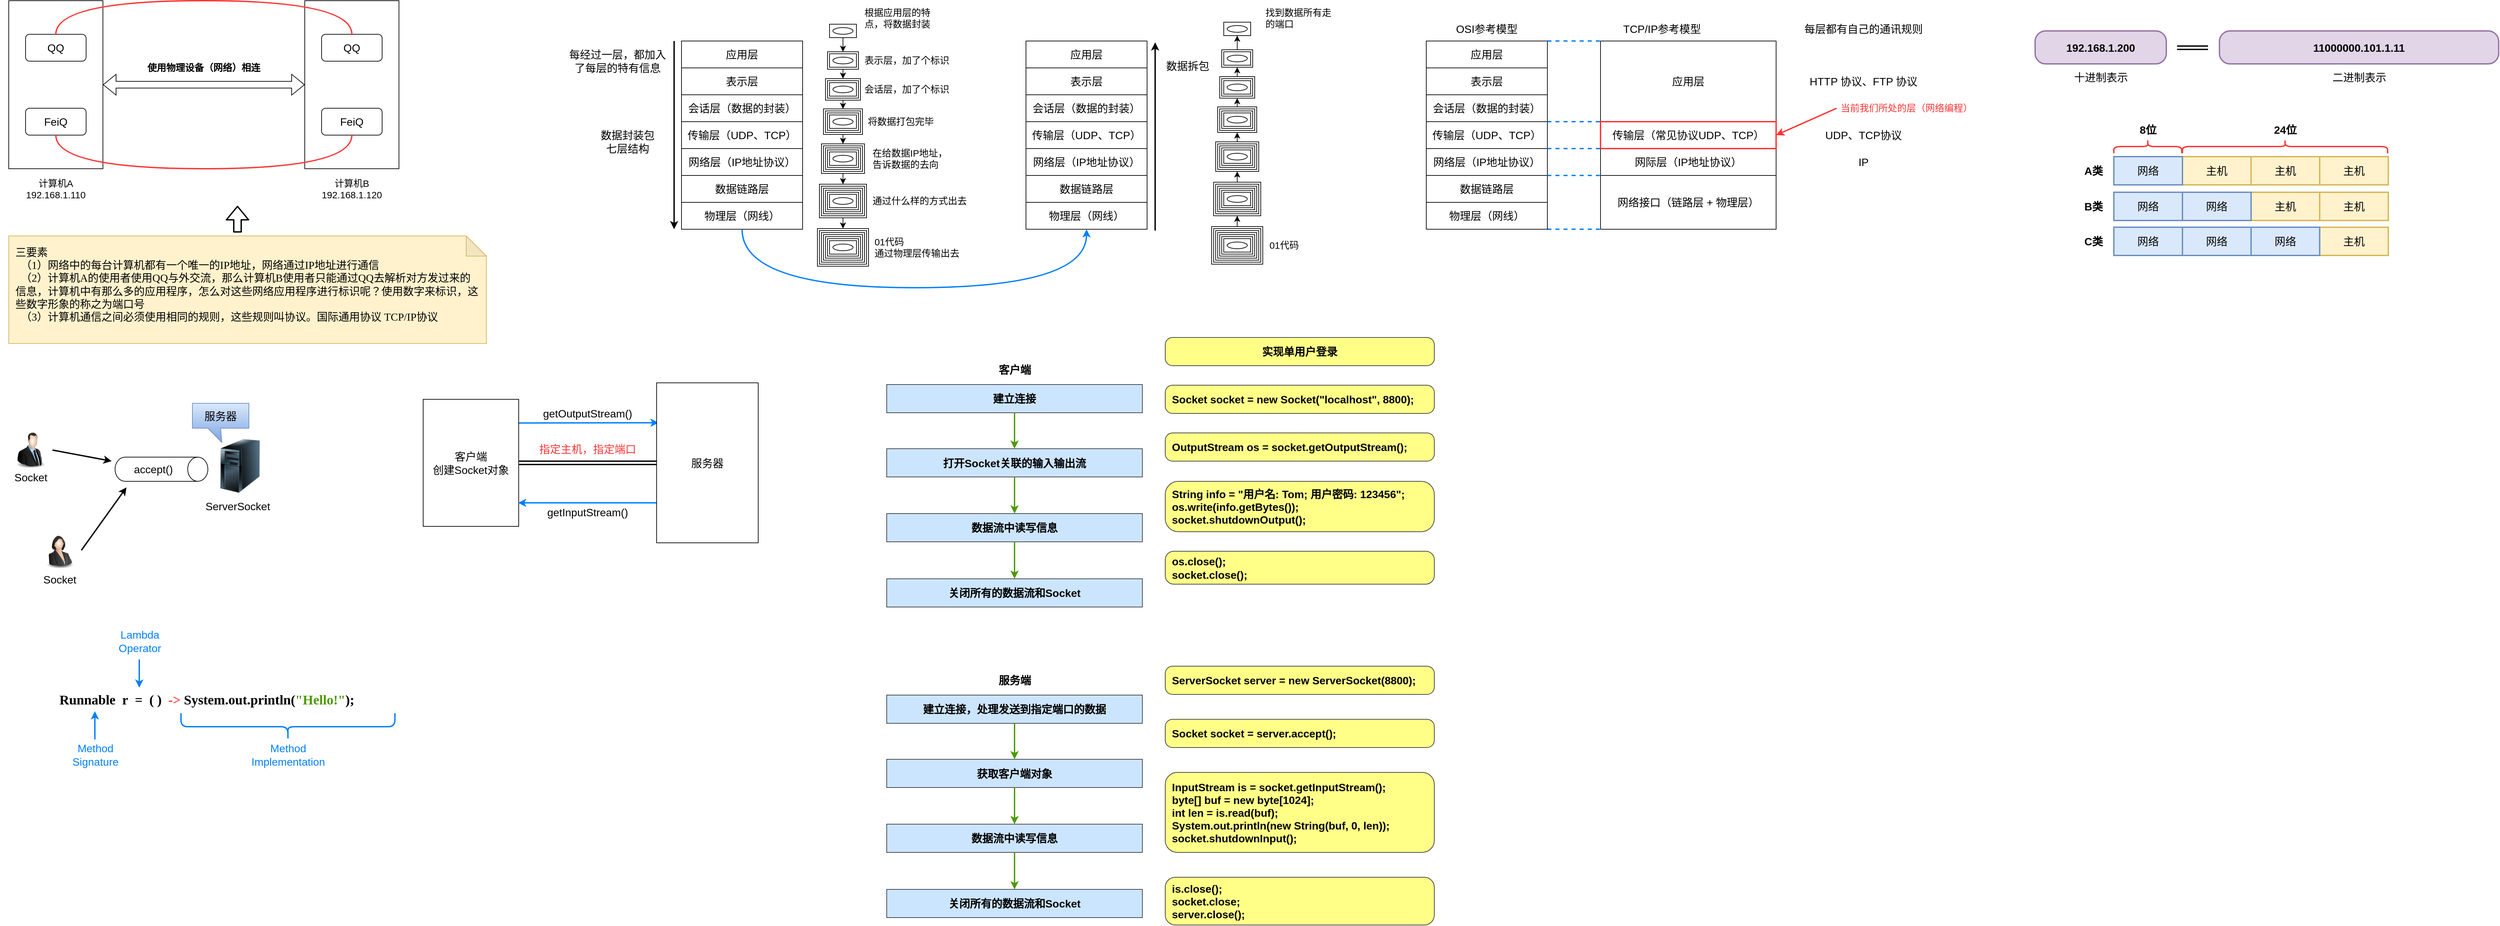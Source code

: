 <mxfile version="14.5.1" type="device"><diagram id="kqKBiIQcNsAwkupM_7k6" name="第 1 页"><mxGraphModel dx="1426" dy="972" grid="0" gridSize="10" guides="1" tooltips="1" connect="1" arrows="1" fold="1" page="1" pageScale="1" pageWidth="4681" pageHeight="3300" math="0" shadow="0"><root><mxCell id="0"/><mxCell id="1" parent="0"/><mxCell id="dWntGoEJbm8otrzbchcL-18" value="" style="group" parent="1" vertex="1" connectable="0"><mxGeometry x="40" y="20" width="710" height="510" as="geometry"/></mxCell><mxCell id="dWntGoEJbm8otrzbchcL-15" value="" style="group" parent="dWntGoEJbm8otrzbchcL-18" vertex="1" connectable="0"><mxGeometry width="580" height="300" as="geometry"/></mxCell><mxCell id="dWntGoEJbm8otrzbchcL-1" value="" style="rounded=0;whiteSpace=wrap;html=1;" parent="dWntGoEJbm8otrzbchcL-15" vertex="1"><mxGeometry width="140" height="250" as="geometry"/></mxCell><mxCell id="dWntGoEJbm8otrzbchcL-3" value="&lt;font style=&quot;font-size: 16px&quot;&gt;QQ&lt;/font&gt;" style="rounded=1;whiteSpace=wrap;html=1;" parent="dWntGoEJbm8otrzbchcL-15" vertex="1"><mxGeometry x="25" y="50" width="90" height="40" as="geometry"/></mxCell><mxCell id="dWntGoEJbm8otrzbchcL-4" value="&lt;font style=&quot;font-size: 16px&quot;&gt;FeiQ&lt;/font&gt;" style="rounded=1;whiteSpace=wrap;html=1;" parent="dWntGoEJbm8otrzbchcL-15" vertex="1"><mxGeometry x="25" y="160" width="90" height="40" as="geometry"/></mxCell><mxCell id="dWntGoEJbm8otrzbchcL-5" value="" style="rounded=0;whiteSpace=wrap;html=1;" parent="dWntGoEJbm8otrzbchcL-15" vertex="1"><mxGeometry x="440" width="140" height="250" as="geometry"/></mxCell><mxCell id="dWntGoEJbm8otrzbchcL-10" style="edgeStyle=orthogonalEdgeStyle;rounded=0;orthogonalLoop=1;jettySize=auto;html=1;exitX=1;exitY=0.5;exitDx=0;exitDy=0;shape=flexArrow;startArrow=block;" parent="dWntGoEJbm8otrzbchcL-15" source="dWntGoEJbm8otrzbchcL-1" target="dWntGoEJbm8otrzbchcL-5" edge="1"><mxGeometry relative="1" as="geometry"/></mxCell><mxCell id="dWntGoEJbm8otrzbchcL-6" value="&lt;font style=&quot;font-size: 16px&quot;&gt;QQ&lt;/font&gt;" style="rounded=1;whiteSpace=wrap;html=1;" parent="dWntGoEJbm8otrzbchcL-15" vertex="1"><mxGeometry x="465" y="50" width="90" height="40" as="geometry"/></mxCell><mxCell id="dWntGoEJbm8otrzbchcL-7" value="&lt;font style=&quot;font-size: 16px&quot;&gt;FeiQ&lt;/font&gt;" style="rounded=1;whiteSpace=wrap;html=1;" parent="dWntGoEJbm8otrzbchcL-15" vertex="1"><mxGeometry x="465" y="160" width="90" height="40" as="geometry"/></mxCell><mxCell id="dWntGoEJbm8otrzbchcL-8" value="&lt;font style=&quot;font-size: 14px&quot;&gt;计算机A&lt;br&gt;192.168.1.110&lt;br&gt;&lt;/font&gt;" style="text;html=1;strokeColor=none;fillColor=none;align=center;verticalAlign=middle;whiteSpace=wrap;rounded=0;" parent="dWntGoEJbm8otrzbchcL-15" vertex="1"><mxGeometry x="5" y="260" width="130" height="40" as="geometry"/></mxCell><mxCell id="dWntGoEJbm8otrzbchcL-9" value="&lt;font style=&quot;font-size: 14px&quot;&gt;计算机B&lt;br&gt;192.168.1.120&lt;br&gt;&lt;/font&gt;" style="text;html=1;strokeColor=none;fillColor=none;align=center;verticalAlign=middle;whiteSpace=wrap;rounded=0;" parent="dWntGoEJbm8otrzbchcL-15" vertex="1"><mxGeometry x="445" y="260" width="130" height="40" as="geometry"/></mxCell><mxCell id="dWntGoEJbm8otrzbchcL-12" value="&lt;font style=&quot;font-size: 14px&quot;&gt;&lt;b&gt;使用物理设备（网络）相连&lt;/b&gt;&lt;/font&gt;" style="text;html=1;strokeColor=none;fillColor=none;align=center;verticalAlign=middle;whiteSpace=wrap;rounded=0;" parent="dWntGoEJbm8otrzbchcL-15" vertex="1"><mxGeometry x="200" y="90" width="180" height="20" as="geometry"/></mxCell><mxCell id="dWntGoEJbm8otrzbchcL-13" style="edgeStyle=orthogonalEdgeStyle;rounded=0;orthogonalLoop=1;jettySize=auto;html=1;exitX=0.5;exitY=0;exitDx=0;exitDy=0;entryX=0.5;entryY=0;entryDx=0;entryDy=0;startArrow=none;curved=1;startFill=0;endArrow=none;endFill=0;strokeWidth=2;strokeColor=#FF3333;" parent="dWntGoEJbm8otrzbchcL-15" source="dWntGoEJbm8otrzbchcL-3" target="dWntGoEJbm8otrzbchcL-6" edge="1"><mxGeometry relative="1" as="geometry"><Array as="points"><mxPoint x="70"/><mxPoint x="510"/></Array></mxGeometry></mxCell><mxCell id="dWntGoEJbm8otrzbchcL-14" style="edgeStyle=orthogonalEdgeStyle;curved=1;rounded=0;orthogonalLoop=1;jettySize=auto;html=1;exitX=0.5;exitY=1;exitDx=0;exitDy=0;entryX=0.5;entryY=1;entryDx=0;entryDy=0;startArrow=none;startFill=0;endArrow=none;endFill=0;strokeColor=#FF3333;strokeWidth=2;" parent="dWntGoEJbm8otrzbchcL-15" source="dWntGoEJbm8otrzbchcL-4" target="dWntGoEJbm8otrzbchcL-7" edge="1"><mxGeometry relative="1" as="geometry"><Array as="points"><mxPoint x="70" y="250"/><mxPoint x="510" y="250"/></Array></mxGeometry></mxCell><mxCell id="dWntGoEJbm8otrzbchcL-17" value="" style="shape=flexArrow;endArrow=classic;html=1;strokeWidth=2;" parent="dWntGoEJbm8otrzbchcL-15" edge="1"><mxGeometry width="50" height="50" relative="1" as="geometry"><mxPoint x="340" y="345" as="sourcePoint"/><mxPoint x="340" y="305" as="targetPoint"/></mxGeometry></mxCell><mxCell id="dWntGoEJbm8otrzbchcL-16" value="&lt;font style=&quot;font-size: 16px&quot;&gt;&lt;font face=&quot;Verdana&quot; style=&quot;line-height: 120%&quot;&gt;三要素&lt;br&gt;&amp;nbsp; （1）网络中的每台计算机都有一个唯一的IP地址，网络通过IP地址进行通信&lt;br&gt;&amp;nbsp; （2）计算机A的使用者使用QQ与外交流，那么计算机B使用者只能通过QQ去解析对方发过来的信息，计算机中有那么多的应用程序，怎么对这些网络应用程序进行标识呢？使用数字来标识，这些数字形象的称之为端口号&lt;br&gt;&amp;nbsp; （3）计算机通信之间必须使用相同的规则，这些规则叫协议。国际通用协议 TCP/IP协议&lt;/font&gt;&lt;br&gt;&lt;/font&gt;" style="shape=note;whiteSpace=wrap;html=1;backgroundOutline=1;darkOpacity=0.05;fillColor=#fff2cc;strokeColor=#d6b656;align=left;verticalAlign=top;spacing=10;" parent="dWntGoEJbm8otrzbchcL-18" vertex="1"><mxGeometry y="350" width="710" height="160" as="geometry"/></mxCell><mxCell id="dWntGoEJbm8otrzbchcL-149" value="" style="group" parent="1" vertex="1" connectable="0"><mxGeometry x="870" y="26" width="1146" height="421" as="geometry"/></mxCell><mxCell id="dWntGoEJbm8otrzbchcL-90" value="" style="rounded=0;whiteSpace=wrap;html=1;" parent="dWntGoEJbm8otrzbchcL-149" vertex="1"><mxGeometry x="372" y="333" width="76" height="56" as="geometry"/></mxCell><mxCell id="dWntGoEJbm8otrzbchcL-92" style="edgeStyle=orthogonalEdgeStyle;curved=1;rounded=0;orthogonalLoop=1;jettySize=auto;html=1;exitX=0.5;exitY=1;exitDx=0;exitDy=0;entryX=0.5;entryY=0;entryDx=0;entryDy=0;startArrow=none;startFill=0;endArrow=classic;endFill=1;strokeColor=#000000;strokeWidth=1;" parent="dWntGoEJbm8otrzbchcL-149" source="dWntGoEJbm8otrzbchcL-80" target="dWntGoEJbm8otrzbchcL-90" edge="1"><mxGeometry relative="1" as="geometry"/></mxCell><mxCell id="dWntGoEJbm8otrzbchcL-80" value="" style="rounded=0;whiteSpace=wrap;html=1;" parent="dWntGoEJbm8otrzbchcL-149" vertex="1"><mxGeometry x="375" y="267" width="70" height="50" as="geometry"/></mxCell><mxCell id="dWntGoEJbm8otrzbchcL-82" style="edgeStyle=orthogonalEdgeStyle;curved=1;rounded=0;orthogonalLoop=1;jettySize=auto;html=1;exitX=0.5;exitY=1;exitDx=0;exitDy=0;entryX=0.5;entryY=0;entryDx=0;entryDy=0;startArrow=none;startFill=0;endArrow=classic;endFill=1;strokeColor=#000000;strokeWidth=1;" parent="dWntGoEJbm8otrzbchcL-149" source="dWntGoEJbm8otrzbchcL-71" target="dWntGoEJbm8otrzbchcL-80" edge="1"><mxGeometry relative="1" as="geometry"/></mxCell><mxCell id="dWntGoEJbm8otrzbchcL-71" value="" style="rounded=0;whiteSpace=wrap;html=1;" parent="dWntGoEJbm8otrzbchcL-149" vertex="1"><mxGeometry x="378" y="207" width="64" height="44" as="geometry"/></mxCell><mxCell id="dWntGoEJbm8otrzbchcL-73" style="edgeStyle=orthogonalEdgeStyle;curved=1;rounded=0;orthogonalLoop=1;jettySize=auto;html=1;exitX=0.5;exitY=1;exitDx=0;exitDy=0;entryX=0.5;entryY=0;entryDx=0;entryDy=0;startArrow=none;startFill=0;endArrow=classic;endFill=1;strokeColor=#000000;strokeWidth=1;" parent="dWntGoEJbm8otrzbchcL-149" source="dWntGoEJbm8otrzbchcL-62" target="dWntGoEJbm8otrzbchcL-71" edge="1"><mxGeometry relative="1" as="geometry"/></mxCell><mxCell id="dWntGoEJbm8otrzbchcL-62" value="" style="rounded=0;whiteSpace=wrap;html=1;" parent="dWntGoEJbm8otrzbchcL-149" vertex="1"><mxGeometry x="381" y="155" width="58" height="38" as="geometry"/></mxCell><mxCell id="dWntGoEJbm8otrzbchcL-63" style="edgeStyle=orthogonalEdgeStyle;curved=1;rounded=0;orthogonalLoop=1;jettySize=auto;html=1;exitX=0.5;exitY=1;exitDx=0;exitDy=0;entryX=0.5;entryY=0;entryDx=0;entryDy=0;startArrow=none;startFill=0;endArrow=classic;endFill=1;strokeColor=#000000;strokeWidth=1;" parent="dWntGoEJbm8otrzbchcL-149" source="dWntGoEJbm8otrzbchcL-55" target="dWntGoEJbm8otrzbchcL-62" edge="1"><mxGeometry relative="1" as="geometry"/></mxCell><mxCell id="dWntGoEJbm8otrzbchcL-55" value="" style="rounded=0;whiteSpace=wrap;html=1;" parent="dWntGoEJbm8otrzbchcL-149" vertex="1"><mxGeometry x="384" y="110" width="52" height="32" as="geometry"/></mxCell><mxCell id="dWntGoEJbm8otrzbchcL-56" style="edgeStyle=orthogonalEdgeStyle;curved=1;rounded=0;orthogonalLoop=1;jettySize=auto;html=1;exitX=0.5;exitY=1;exitDx=0;exitDy=0;entryX=0.5;entryY=0;entryDx=0;entryDy=0;startArrow=none;startFill=0;endArrow=classic;endFill=1;strokeColor=#000000;strokeWidth=1;" parent="dWntGoEJbm8otrzbchcL-149" source="dWntGoEJbm8otrzbchcL-49" target="dWntGoEJbm8otrzbchcL-55" edge="1"><mxGeometry relative="1" as="geometry"/></mxCell><mxCell id="dWntGoEJbm8otrzbchcL-49" value="" style="rounded=0;whiteSpace=wrap;html=1;" parent="dWntGoEJbm8otrzbchcL-149" vertex="1"><mxGeometry x="387" y="70" width="46" height="26" as="geometry"/></mxCell><mxCell id="dWntGoEJbm8otrzbchcL-19" value="&lt;font style=&quot;font-size: 16px&quot;&gt;应用层&lt;/font&gt;" style="rounded=0;whiteSpace=wrap;html=1;" parent="dWntGoEJbm8otrzbchcL-149" vertex="1"><mxGeometry x="170" y="54" width="180" height="40" as="geometry"/></mxCell><mxCell id="dWntGoEJbm8otrzbchcL-20" value="&lt;font style=&quot;font-size: 16px&quot;&gt;表示层&lt;/font&gt;" style="rounded=0;whiteSpace=wrap;html=1;" parent="dWntGoEJbm8otrzbchcL-149" vertex="1"><mxGeometry x="170" y="94" width="180" height="40" as="geometry"/></mxCell><mxCell id="dWntGoEJbm8otrzbchcL-21" value="&lt;font style=&quot;font-size: 16px&quot;&gt;会话层（数据的封装）&lt;/font&gt;" style="rounded=0;whiteSpace=wrap;html=1;" parent="dWntGoEJbm8otrzbchcL-149" vertex="1"><mxGeometry x="170" y="134" width="180" height="40" as="geometry"/></mxCell><mxCell id="dWntGoEJbm8otrzbchcL-22" value="&lt;font style=&quot;font-size: 16px&quot;&gt;传输层（UDP、TCP）&lt;/font&gt;" style="rounded=0;whiteSpace=wrap;html=1;" parent="dWntGoEJbm8otrzbchcL-149" vertex="1"><mxGeometry x="170" y="174" width="180" height="40" as="geometry"/></mxCell><mxCell id="dWntGoEJbm8otrzbchcL-23" value="&lt;font style=&quot;font-size: 16px&quot;&gt;网络层（IP地址协议）&lt;/font&gt;" style="rounded=0;whiteSpace=wrap;html=1;" parent="dWntGoEJbm8otrzbchcL-149" vertex="1"><mxGeometry x="170" y="214" width="180" height="40" as="geometry"/></mxCell><mxCell id="dWntGoEJbm8otrzbchcL-24" value="&lt;font style=&quot;font-size: 16px&quot;&gt;数据链路层&lt;/font&gt;" style="rounded=0;whiteSpace=wrap;html=1;" parent="dWntGoEJbm8otrzbchcL-149" vertex="1"><mxGeometry x="170" y="254" width="180" height="40" as="geometry"/></mxCell><mxCell id="dWntGoEJbm8otrzbchcL-25" value="&lt;span style=&quot;font-size: 16px&quot;&gt;物理层（网线）&lt;/span&gt;" style="rounded=0;whiteSpace=wrap;html=1;" parent="dWntGoEJbm8otrzbchcL-149" vertex="1"><mxGeometry x="170" y="294" width="180" height="40" as="geometry"/></mxCell><mxCell id="dWntGoEJbm8otrzbchcL-26" value="" style="endArrow=classic;html=1;strokeColor=#000000;strokeWidth=2;endWidth=11;" parent="dWntGoEJbm8otrzbchcL-149" edge="1"><mxGeometry width="50" height="50" relative="1" as="geometry"><mxPoint x="159" y="54" as="sourcePoint"/><mxPoint x="159" y="334" as="targetPoint"/></mxGeometry></mxCell><mxCell id="dWntGoEJbm8otrzbchcL-27" value="&lt;font style=&quot;font-size: 16px&quot;&gt;每经过一层，都加入了每层的特有信息&lt;/font&gt;" style="text;html=1;strokeColor=none;fillColor=none;align=center;verticalAlign=middle;whiteSpace=wrap;rounded=0;" parent="dWntGoEJbm8otrzbchcL-149" vertex="1"><mxGeometry y="54" width="150" height="60" as="geometry"/></mxCell><mxCell id="dWntGoEJbm8otrzbchcL-28" value="&lt;font style=&quot;font-size: 16px&quot;&gt;数据封装包&lt;br&gt;七层结构&lt;/font&gt;" style="text;html=1;strokeColor=none;fillColor=none;align=center;verticalAlign=middle;whiteSpace=wrap;rounded=0;" parent="dWntGoEJbm8otrzbchcL-149" vertex="1"><mxGeometry x="30" y="174" width="120" height="60" as="geometry"/></mxCell><mxCell id="dWntGoEJbm8otrzbchcL-32" value="" style="group" parent="dWntGoEJbm8otrzbchcL-149" vertex="1" connectable="0"><mxGeometry x="390" y="29" width="40" height="20" as="geometry"/></mxCell><mxCell id="dWntGoEJbm8otrzbchcL-29" value="" style="rounded=0;whiteSpace=wrap;html=1;" parent="dWntGoEJbm8otrzbchcL-32" vertex="1"><mxGeometry width="40" height="20" as="geometry"/></mxCell><mxCell id="dWntGoEJbm8otrzbchcL-30" value="" style="ellipse;whiteSpace=wrap;html=1;" parent="dWntGoEJbm8otrzbchcL-32" vertex="1"><mxGeometry x="5" y="5" width="30" height="10" as="geometry"/></mxCell><mxCell id="dWntGoEJbm8otrzbchcL-34" value="&lt;span style=&quot;font-size: 14px&quot;&gt;根据应用层的特点，将数据封装&lt;/span&gt;" style="text;html=1;strokeColor=none;fillColor=none;align=left;verticalAlign=middle;whiteSpace=wrap;rounded=0;" parent="dWntGoEJbm8otrzbchcL-149" vertex="1"><mxGeometry x="440" width="120" height="40" as="geometry"/></mxCell><mxCell id="dWntGoEJbm8otrzbchcL-46" value="" style="rounded=0;whiteSpace=wrap;html=1;" parent="dWntGoEJbm8otrzbchcL-149" vertex="1"><mxGeometry x="390" y="73" width="40" height="20" as="geometry"/></mxCell><mxCell id="dWntGoEJbm8otrzbchcL-47" value="" style="ellipse;whiteSpace=wrap;html=1;" parent="dWntGoEJbm8otrzbchcL-149" vertex="1"><mxGeometry x="395" y="78" width="30" height="10" as="geometry"/></mxCell><mxCell id="dWntGoEJbm8otrzbchcL-50" style="edgeStyle=orthogonalEdgeStyle;curved=1;rounded=0;orthogonalLoop=1;jettySize=auto;html=1;exitX=0.5;exitY=1;exitDx=0;exitDy=0;entryX=0.5;entryY=0;entryDx=0;entryDy=0;startArrow=none;startFill=0;endArrow=classic;endFill=1;strokeColor=#000000;strokeWidth=1;" parent="dWntGoEJbm8otrzbchcL-149" source="dWntGoEJbm8otrzbchcL-29" target="dWntGoEJbm8otrzbchcL-49" edge="1"><mxGeometry relative="1" as="geometry"/></mxCell><mxCell id="dWntGoEJbm8otrzbchcL-51" value="&lt;span style=&quot;font-size: 14px&quot;&gt;表示层，加了个标识&lt;/span&gt;" style="text;html=1;strokeColor=none;fillColor=none;align=left;verticalAlign=middle;whiteSpace=wrap;rounded=0;" parent="dWntGoEJbm8otrzbchcL-149" vertex="1"><mxGeometry x="440" y="70" width="137" height="26" as="geometry"/></mxCell><mxCell id="dWntGoEJbm8otrzbchcL-52" value="" style="rounded=0;whiteSpace=wrap;html=1;" parent="dWntGoEJbm8otrzbchcL-149" vertex="1"><mxGeometry x="387" y="113" width="46" height="26" as="geometry"/></mxCell><mxCell id="dWntGoEJbm8otrzbchcL-53" value="" style="rounded=0;whiteSpace=wrap;html=1;" parent="dWntGoEJbm8otrzbchcL-149" vertex="1"><mxGeometry x="390" y="116" width="40" height="20" as="geometry"/></mxCell><mxCell id="dWntGoEJbm8otrzbchcL-54" value="" style="ellipse;whiteSpace=wrap;html=1;" parent="dWntGoEJbm8otrzbchcL-149" vertex="1"><mxGeometry x="395" y="121" width="30" height="10" as="geometry"/></mxCell><mxCell id="dWntGoEJbm8otrzbchcL-57" value="&lt;span style=&quot;font-size: 14px&quot;&gt;会话层，加了个标识&lt;/span&gt;" style="text;html=1;strokeColor=none;fillColor=none;align=left;verticalAlign=middle;whiteSpace=wrap;rounded=0;" parent="dWntGoEJbm8otrzbchcL-149" vertex="1"><mxGeometry x="440" y="113" width="137" height="26" as="geometry"/></mxCell><mxCell id="dWntGoEJbm8otrzbchcL-58" value="" style="rounded=0;whiteSpace=wrap;html=1;" parent="dWntGoEJbm8otrzbchcL-149" vertex="1"><mxGeometry x="384" y="158" width="52" height="32" as="geometry"/></mxCell><mxCell id="dWntGoEJbm8otrzbchcL-59" value="" style="rounded=0;whiteSpace=wrap;html=1;" parent="dWntGoEJbm8otrzbchcL-149" vertex="1"><mxGeometry x="387" y="161" width="46" height="26" as="geometry"/></mxCell><mxCell id="dWntGoEJbm8otrzbchcL-60" value="" style="rounded=0;whiteSpace=wrap;html=1;" parent="dWntGoEJbm8otrzbchcL-149" vertex="1"><mxGeometry x="390" y="164" width="40" height="20" as="geometry"/></mxCell><mxCell id="dWntGoEJbm8otrzbchcL-61" value="" style="ellipse;whiteSpace=wrap;html=1;" parent="dWntGoEJbm8otrzbchcL-149" vertex="1"><mxGeometry x="395" y="169" width="30" height="10" as="geometry"/></mxCell><mxCell id="dWntGoEJbm8otrzbchcL-64" value="&lt;span style=&quot;font-size: 14px&quot;&gt;将数据打包完毕&lt;/span&gt;" style="text;html=1;strokeColor=none;fillColor=none;align=left;verticalAlign=middle;whiteSpace=wrap;rounded=0;" parent="dWntGoEJbm8otrzbchcL-149" vertex="1"><mxGeometry x="445" y="161" width="137" height="26" as="geometry"/></mxCell><mxCell id="dWntGoEJbm8otrzbchcL-65" value="" style="rounded=0;whiteSpace=wrap;html=1;" parent="dWntGoEJbm8otrzbchcL-149" vertex="1"><mxGeometry x="381" y="210" width="58" height="38" as="geometry"/></mxCell><mxCell id="dWntGoEJbm8otrzbchcL-66" value="" style="rounded=0;whiteSpace=wrap;html=1;" parent="dWntGoEJbm8otrzbchcL-149" vertex="1"><mxGeometry x="384" y="213" width="52" height="32" as="geometry"/></mxCell><mxCell id="dWntGoEJbm8otrzbchcL-67" value="" style="rounded=0;whiteSpace=wrap;html=1;" parent="dWntGoEJbm8otrzbchcL-149" vertex="1"><mxGeometry x="387" y="216" width="46" height="26" as="geometry"/></mxCell><mxCell id="dWntGoEJbm8otrzbchcL-68" value="" style="rounded=0;whiteSpace=wrap;html=1;" parent="dWntGoEJbm8otrzbchcL-149" vertex="1"><mxGeometry x="390" y="219" width="40" height="20" as="geometry"/></mxCell><mxCell id="dWntGoEJbm8otrzbchcL-69" value="" style="ellipse;whiteSpace=wrap;html=1;" parent="dWntGoEJbm8otrzbchcL-149" vertex="1"><mxGeometry x="395" y="224" width="30" height="10" as="geometry"/></mxCell><mxCell id="dWntGoEJbm8otrzbchcL-72" value="&lt;span style=&quot;font-size: 14px&quot;&gt;在给数据IP地址，告诉数据的去向&lt;/span&gt;" style="text;html=1;strokeColor=none;fillColor=none;align=left;verticalAlign=middle;whiteSpace=wrap;rounded=0;" parent="dWntGoEJbm8otrzbchcL-149" vertex="1"><mxGeometry x="451.5" y="210.5" width="124" height="37" as="geometry"/></mxCell><mxCell id="dWntGoEJbm8otrzbchcL-74" value="" style="rounded=0;whiteSpace=wrap;html=1;" parent="dWntGoEJbm8otrzbchcL-149" vertex="1"><mxGeometry x="378" y="270" width="64" height="44" as="geometry"/></mxCell><mxCell id="dWntGoEJbm8otrzbchcL-75" value="" style="rounded=0;whiteSpace=wrap;html=1;" parent="dWntGoEJbm8otrzbchcL-149" vertex="1"><mxGeometry x="381" y="273" width="58" height="38" as="geometry"/></mxCell><mxCell id="dWntGoEJbm8otrzbchcL-76" value="" style="rounded=0;whiteSpace=wrap;html=1;" parent="dWntGoEJbm8otrzbchcL-149" vertex="1"><mxGeometry x="384" y="276" width="52" height="32" as="geometry"/></mxCell><mxCell id="dWntGoEJbm8otrzbchcL-77" value="" style="rounded=0;whiteSpace=wrap;html=1;" parent="dWntGoEJbm8otrzbchcL-149" vertex="1"><mxGeometry x="387" y="279" width="46" height="26" as="geometry"/></mxCell><mxCell id="dWntGoEJbm8otrzbchcL-78" value="" style="rounded=0;whiteSpace=wrap;html=1;" parent="dWntGoEJbm8otrzbchcL-149" vertex="1"><mxGeometry x="390" y="282" width="40" height="20" as="geometry"/></mxCell><mxCell id="dWntGoEJbm8otrzbchcL-79" value="" style="ellipse;whiteSpace=wrap;html=1;" parent="dWntGoEJbm8otrzbchcL-149" vertex="1"><mxGeometry x="395" y="287" width="30" height="10" as="geometry"/></mxCell><mxCell id="dWntGoEJbm8otrzbchcL-81" value="&lt;span style=&quot;font-size: 14px&quot;&gt;通过什么样的方式出去&lt;/span&gt;" style="text;html=1;strokeColor=none;fillColor=none;align=left;verticalAlign=middle;whiteSpace=wrap;rounded=0;" parent="dWntGoEJbm8otrzbchcL-149" vertex="1"><mxGeometry x="451.5" y="279" width="142.5" height="26" as="geometry"/></mxCell><mxCell id="dWntGoEJbm8otrzbchcL-83" value="" style="rounded=0;whiteSpace=wrap;html=1;" parent="dWntGoEJbm8otrzbchcL-149" vertex="1"><mxGeometry x="375" y="336" width="70" height="50" as="geometry"/></mxCell><mxCell id="dWntGoEJbm8otrzbchcL-84" value="" style="rounded=0;whiteSpace=wrap;html=1;" parent="dWntGoEJbm8otrzbchcL-149" vertex="1"><mxGeometry x="378" y="339" width="64" height="44" as="geometry"/></mxCell><mxCell id="dWntGoEJbm8otrzbchcL-85" value="" style="rounded=0;whiteSpace=wrap;html=1;" parent="dWntGoEJbm8otrzbchcL-149" vertex="1"><mxGeometry x="381" y="342" width="58" height="38" as="geometry"/></mxCell><mxCell id="dWntGoEJbm8otrzbchcL-86" value="" style="rounded=0;whiteSpace=wrap;html=1;" parent="dWntGoEJbm8otrzbchcL-149" vertex="1"><mxGeometry x="384" y="345" width="52" height="32" as="geometry"/></mxCell><mxCell id="dWntGoEJbm8otrzbchcL-87" value="" style="rounded=0;whiteSpace=wrap;html=1;" parent="dWntGoEJbm8otrzbchcL-149" vertex="1"><mxGeometry x="387" y="348" width="46" height="26" as="geometry"/></mxCell><mxCell id="dWntGoEJbm8otrzbchcL-88" value="" style="rounded=0;whiteSpace=wrap;html=1;" parent="dWntGoEJbm8otrzbchcL-149" vertex="1"><mxGeometry x="390" y="351" width="40" height="20" as="geometry"/></mxCell><mxCell id="dWntGoEJbm8otrzbchcL-89" value="" style="ellipse;whiteSpace=wrap;html=1;" parent="dWntGoEJbm8otrzbchcL-149" vertex="1"><mxGeometry x="395" y="356" width="30" height="10" as="geometry"/></mxCell><mxCell id="dWntGoEJbm8otrzbchcL-91" value="&lt;span style=&quot;font-size: 14px&quot;&gt;01代码&lt;br&gt;通过物理层传输出去&lt;br&gt;&lt;/span&gt;" style="text;html=1;strokeColor=none;fillColor=none;align=left;verticalAlign=middle;whiteSpace=wrap;rounded=0;" parent="dWntGoEJbm8otrzbchcL-149" vertex="1"><mxGeometry x="455" y="343" width="142.5" height="36" as="geometry"/></mxCell><mxCell id="dWntGoEJbm8otrzbchcL-93" value="&lt;font style=&quot;font-size: 16px&quot;&gt;应用层&lt;/font&gt;" style="rounded=0;whiteSpace=wrap;html=1;" parent="dWntGoEJbm8otrzbchcL-149" vertex="1"><mxGeometry x="682" y="54" width="180" height="40" as="geometry"/></mxCell><mxCell id="dWntGoEJbm8otrzbchcL-94" value="&lt;font style=&quot;font-size: 16px&quot;&gt;表示层&lt;/font&gt;" style="rounded=0;whiteSpace=wrap;html=1;" parent="dWntGoEJbm8otrzbchcL-149" vertex="1"><mxGeometry x="682" y="94" width="180" height="40" as="geometry"/></mxCell><mxCell id="dWntGoEJbm8otrzbchcL-95" value="&lt;font style=&quot;font-size: 16px&quot;&gt;会话层（数据的封装）&lt;/font&gt;" style="rounded=0;whiteSpace=wrap;html=1;" parent="dWntGoEJbm8otrzbchcL-149" vertex="1"><mxGeometry x="682" y="134" width="180" height="40" as="geometry"/></mxCell><mxCell id="dWntGoEJbm8otrzbchcL-96" value="&lt;font style=&quot;font-size: 16px&quot;&gt;传输层（UDP、TCP）&lt;/font&gt;" style="rounded=0;whiteSpace=wrap;html=1;" parent="dWntGoEJbm8otrzbchcL-149" vertex="1"><mxGeometry x="682" y="174" width="180" height="40" as="geometry"/></mxCell><mxCell id="dWntGoEJbm8otrzbchcL-97" value="&lt;font style=&quot;font-size: 16px&quot;&gt;网络层（IP地址协议）&lt;/font&gt;" style="rounded=0;whiteSpace=wrap;html=1;" parent="dWntGoEJbm8otrzbchcL-149" vertex="1"><mxGeometry x="682" y="214" width="180" height="40" as="geometry"/></mxCell><mxCell id="dWntGoEJbm8otrzbchcL-98" value="&lt;font style=&quot;font-size: 16px&quot;&gt;数据链路层&lt;/font&gt;" style="rounded=0;whiteSpace=wrap;html=1;" parent="dWntGoEJbm8otrzbchcL-149" vertex="1"><mxGeometry x="682" y="254" width="180" height="40" as="geometry"/></mxCell><mxCell id="dWntGoEJbm8otrzbchcL-99" value="&lt;span style=&quot;font-size: 16px&quot;&gt;物理层（网线）&lt;/span&gt;" style="rounded=0;whiteSpace=wrap;html=1;" parent="dWntGoEJbm8otrzbchcL-149" vertex="1"><mxGeometry x="682" y="294" width="180" height="40" as="geometry"/></mxCell><mxCell id="dWntGoEJbm8otrzbchcL-101" style="edgeStyle=orthogonalEdgeStyle;curved=1;rounded=0;orthogonalLoop=1;jettySize=auto;html=1;exitX=0.5;exitY=1;exitDx=0;exitDy=0;entryX=0.5;entryY=1;entryDx=0;entryDy=0;startArrow=none;startFill=0;endArrow=classic;endFill=1;strokeWidth=2;strokeColor=#007FFF;" parent="dWntGoEJbm8otrzbchcL-149" source="dWntGoEJbm8otrzbchcL-25" target="dWntGoEJbm8otrzbchcL-99" edge="1"><mxGeometry relative="1" as="geometry"><Array as="points"><mxPoint x="260" y="421"/><mxPoint x="772" y="421"/></Array></mxGeometry></mxCell><mxCell id="dWntGoEJbm8otrzbchcL-102" value="" style="endArrow=classic;html=1;strokeColor=#000000;strokeWidth=2;endWidth=11;" parent="dWntGoEJbm8otrzbchcL-149" edge="1"><mxGeometry width="50" height="50" relative="1" as="geometry"><mxPoint x="874" y="336" as="sourcePoint"/><mxPoint x="874" y="56" as="targetPoint"/></mxGeometry></mxCell><mxCell id="dWntGoEJbm8otrzbchcL-103" value="&lt;font style=&quot;font-size: 16px&quot;&gt;数据拆包&lt;/font&gt;" style="text;html=1;strokeColor=none;fillColor=none;align=center;verticalAlign=middle;whiteSpace=wrap;rounded=0;" parent="dWntGoEJbm8otrzbchcL-149" vertex="1"><mxGeometry x="884" y="61" width="77" height="60" as="geometry"/></mxCell><mxCell id="dWntGoEJbm8otrzbchcL-104" value="" style="rounded=0;whiteSpace=wrap;html=1;" parent="dWntGoEJbm8otrzbchcL-149" vertex="1"><mxGeometry x="958" y="330" width="76" height="56" as="geometry"/></mxCell><mxCell id="dWntGoEJbm8otrzbchcL-105" style="edgeStyle=orthogonalEdgeStyle;curved=1;rounded=0;orthogonalLoop=1;jettySize=auto;html=1;exitX=0.5;exitY=0;exitDx=0;exitDy=0;entryX=0.5;entryY=1;entryDx=0;entryDy=0;startArrow=none;startFill=0;endArrow=classic;endFill=1;strokeColor=#000000;strokeWidth=1;" parent="dWntGoEJbm8otrzbchcL-149" source="dWntGoEJbm8otrzbchcL-104" target="dWntGoEJbm8otrzbchcL-106" edge="1"><mxGeometry relative="1" as="geometry"/></mxCell><mxCell id="dWntGoEJbm8otrzbchcL-106" value="" style="rounded=0;whiteSpace=wrap;html=1;" parent="dWntGoEJbm8otrzbchcL-149" vertex="1"><mxGeometry x="961" y="264" width="70" height="50" as="geometry"/></mxCell><mxCell id="dWntGoEJbm8otrzbchcL-107" style="edgeStyle=orthogonalEdgeStyle;curved=1;rounded=0;orthogonalLoop=1;jettySize=auto;html=1;exitX=0.5;exitY=0;exitDx=0;exitDy=0;entryX=0.5;entryY=1;entryDx=0;entryDy=0;startArrow=none;startFill=0;endArrow=classic;endFill=1;strokeColor=#000000;strokeWidth=1;" parent="dWntGoEJbm8otrzbchcL-149" source="dWntGoEJbm8otrzbchcL-106" target="dWntGoEJbm8otrzbchcL-108" edge="1"><mxGeometry relative="1" as="geometry"/></mxCell><mxCell id="dWntGoEJbm8otrzbchcL-108" value="" style="rounded=0;whiteSpace=wrap;html=1;" parent="dWntGoEJbm8otrzbchcL-149" vertex="1"><mxGeometry x="964" y="204" width="64" height="44" as="geometry"/></mxCell><mxCell id="dWntGoEJbm8otrzbchcL-109" style="edgeStyle=orthogonalEdgeStyle;curved=1;rounded=0;orthogonalLoop=1;jettySize=auto;html=1;exitX=0.5;exitY=0;exitDx=0;exitDy=0;entryX=0.5;entryY=1;entryDx=0;entryDy=0;startArrow=none;startFill=0;endArrow=classic;endFill=1;strokeColor=#000000;strokeWidth=1;" parent="dWntGoEJbm8otrzbchcL-149" source="dWntGoEJbm8otrzbchcL-108" target="dWntGoEJbm8otrzbchcL-110" edge="1"><mxGeometry relative="1" as="geometry"/></mxCell><mxCell id="dWntGoEJbm8otrzbchcL-110" value="" style="rounded=0;whiteSpace=wrap;html=1;" parent="dWntGoEJbm8otrzbchcL-149" vertex="1"><mxGeometry x="967" y="152" width="58" height="38" as="geometry"/></mxCell><mxCell id="dWntGoEJbm8otrzbchcL-111" style="edgeStyle=orthogonalEdgeStyle;curved=1;rounded=0;orthogonalLoop=1;jettySize=auto;html=1;exitX=0.5;exitY=0;exitDx=0;exitDy=0;entryX=0.5;entryY=1;entryDx=0;entryDy=0;startArrow=none;startFill=0;endArrow=classic;endFill=1;strokeColor=#000000;strokeWidth=1;" parent="dWntGoEJbm8otrzbchcL-149" source="dWntGoEJbm8otrzbchcL-110" target="dWntGoEJbm8otrzbchcL-112" edge="1"><mxGeometry relative="1" as="geometry"/></mxCell><mxCell id="dWntGoEJbm8otrzbchcL-112" value="" style="rounded=0;whiteSpace=wrap;html=1;" parent="dWntGoEJbm8otrzbchcL-149" vertex="1"><mxGeometry x="970" y="107" width="52" height="32" as="geometry"/></mxCell><mxCell id="dWntGoEJbm8otrzbchcL-113" style="edgeStyle=orthogonalEdgeStyle;curved=1;rounded=0;orthogonalLoop=1;jettySize=auto;html=1;exitX=0.5;exitY=0;exitDx=0;exitDy=0;entryX=0.5;entryY=1;entryDx=0;entryDy=0;startArrow=none;startFill=0;endArrow=classic;endFill=1;strokeColor=#000000;strokeWidth=1;" parent="dWntGoEJbm8otrzbchcL-149" source="dWntGoEJbm8otrzbchcL-112" target="dWntGoEJbm8otrzbchcL-114" edge="1"><mxGeometry relative="1" as="geometry"/></mxCell><mxCell id="dWntGoEJbm8otrzbchcL-114" value="" style="rounded=0;whiteSpace=wrap;html=1;" parent="dWntGoEJbm8otrzbchcL-149" vertex="1"><mxGeometry x="973" y="67" width="46" height="26" as="geometry"/></mxCell><mxCell id="dWntGoEJbm8otrzbchcL-115" value="" style="group" parent="dWntGoEJbm8otrzbchcL-149" vertex="1" connectable="0"><mxGeometry x="976" y="26" width="40" height="20" as="geometry"/></mxCell><mxCell id="dWntGoEJbm8otrzbchcL-116" value="" style="rounded=0;whiteSpace=wrap;html=1;" parent="dWntGoEJbm8otrzbchcL-115" vertex="1"><mxGeometry width="40" height="20" as="geometry"/></mxCell><mxCell id="dWntGoEJbm8otrzbchcL-117" value="" style="ellipse;whiteSpace=wrap;html=1;" parent="dWntGoEJbm8otrzbchcL-115" vertex="1"><mxGeometry x="5" y="5" width="30" height="10" as="geometry"/></mxCell><mxCell id="dWntGoEJbm8otrzbchcL-118" value="" style="rounded=0;whiteSpace=wrap;html=1;" parent="dWntGoEJbm8otrzbchcL-149" vertex="1"><mxGeometry x="976" y="70" width="40" height="20" as="geometry"/></mxCell><mxCell id="dWntGoEJbm8otrzbchcL-119" value="" style="ellipse;whiteSpace=wrap;html=1;" parent="dWntGoEJbm8otrzbchcL-149" vertex="1"><mxGeometry x="981" y="75" width="30" height="10" as="geometry"/></mxCell><mxCell id="dWntGoEJbm8otrzbchcL-120" style="edgeStyle=orthogonalEdgeStyle;curved=1;rounded=0;orthogonalLoop=1;jettySize=auto;html=1;exitX=0.5;exitY=0;exitDx=0;exitDy=0;entryX=0.5;entryY=1;entryDx=0;entryDy=0;startArrow=none;startFill=0;endArrow=classic;endFill=1;strokeColor=#000000;strokeWidth=1;" parent="dWntGoEJbm8otrzbchcL-149" source="dWntGoEJbm8otrzbchcL-114" target="dWntGoEJbm8otrzbchcL-116" edge="1"><mxGeometry relative="1" as="geometry"/></mxCell><mxCell id="dWntGoEJbm8otrzbchcL-121" value="" style="rounded=0;whiteSpace=wrap;html=1;" parent="dWntGoEJbm8otrzbchcL-149" vertex="1"><mxGeometry x="973" y="110" width="46" height="26" as="geometry"/></mxCell><mxCell id="dWntGoEJbm8otrzbchcL-122" value="" style="rounded=0;whiteSpace=wrap;html=1;" parent="dWntGoEJbm8otrzbchcL-149" vertex="1"><mxGeometry x="976" y="113" width="40" height="20" as="geometry"/></mxCell><mxCell id="dWntGoEJbm8otrzbchcL-123" value="" style="ellipse;whiteSpace=wrap;html=1;" parent="dWntGoEJbm8otrzbchcL-149" vertex="1"><mxGeometry x="981" y="118" width="30" height="10" as="geometry"/></mxCell><mxCell id="dWntGoEJbm8otrzbchcL-124" value="" style="rounded=0;whiteSpace=wrap;html=1;" parent="dWntGoEJbm8otrzbchcL-149" vertex="1"><mxGeometry x="970" y="155" width="52" height="32" as="geometry"/></mxCell><mxCell id="dWntGoEJbm8otrzbchcL-125" value="" style="rounded=0;whiteSpace=wrap;html=1;" parent="dWntGoEJbm8otrzbchcL-149" vertex="1"><mxGeometry x="973" y="158" width="46" height="26" as="geometry"/></mxCell><mxCell id="dWntGoEJbm8otrzbchcL-126" value="" style="rounded=0;whiteSpace=wrap;html=1;" parent="dWntGoEJbm8otrzbchcL-149" vertex="1"><mxGeometry x="976" y="161" width="40" height="20" as="geometry"/></mxCell><mxCell id="dWntGoEJbm8otrzbchcL-127" value="" style="ellipse;whiteSpace=wrap;html=1;" parent="dWntGoEJbm8otrzbchcL-149" vertex="1"><mxGeometry x="981" y="166" width="30" height="10" as="geometry"/></mxCell><mxCell id="dWntGoEJbm8otrzbchcL-128" value="" style="rounded=0;whiteSpace=wrap;html=1;" parent="dWntGoEJbm8otrzbchcL-149" vertex="1"><mxGeometry x="967" y="207" width="58" height="38" as="geometry"/></mxCell><mxCell id="dWntGoEJbm8otrzbchcL-129" value="" style="rounded=0;whiteSpace=wrap;html=1;" parent="dWntGoEJbm8otrzbchcL-149" vertex="1"><mxGeometry x="970" y="210" width="52" height="32" as="geometry"/></mxCell><mxCell id="dWntGoEJbm8otrzbchcL-130" value="" style="rounded=0;whiteSpace=wrap;html=1;" parent="dWntGoEJbm8otrzbchcL-149" vertex="1"><mxGeometry x="973" y="213" width="46" height="26" as="geometry"/></mxCell><mxCell id="dWntGoEJbm8otrzbchcL-131" value="" style="rounded=0;whiteSpace=wrap;html=1;" parent="dWntGoEJbm8otrzbchcL-149" vertex="1"><mxGeometry x="976" y="216" width="40" height="20" as="geometry"/></mxCell><mxCell id="dWntGoEJbm8otrzbchcL-132" value="" style="ellipse;whiteSpace=wrap;html=1;" parent="dWntGoEJbm8otrzbchcL-149" vertex="1"><mxGeometry x="981" y="221" width="30" height="10" as="geometry"/></mxCell><mxCell id="dWntGoEJbm8otrzbchcL-133" value="" style="rounded=0;whiteSpace=wrap;html=1;" parent="dWntGoEJbm8otrzbchcL-149" vertex="1"><mxGeometry x="964" y="267" width="64" height="44" as="geometry"/></mxCell><mxCell id="dWntGoEJbm8otrzbchcL-134" value="" style="rounded=0;whiteSpace=wrap;html=1;" parent="dWntGoEJbm8otrzbchcL-149" vertex="1"><mxGeometry x="967" y="270" width="58" height="38" as="geometry"/></mxCell><mxCell id="dWntGoEJbm8otrzbchcL-135" value="" style="rounded=0;whiteSpace=wrap;html=1;" parent="dWntGoEJbm8otrzbchcL-149" vertex="1"><mxGeometry x="970" y="273" width="52" height="32" as="geometry"/></mxCell><mxCell id="dWntGoEJbm8otrzbchcL-136" value="" style="rounded=0;whiteSpace=wrap;html=1;" parent="dWntGoEJbm8otrzbchcL-149" vertex="1"><mxGeometry x="973" y="276" width="46" height="26" as="geometry"/></mxCell><mxCell id="dWntGoEJbm8otrzbchcL-137" value="" style="rounded=0;whiteSpace=wrap;html=1;" parent="dWntGoEJbm8otrzbchcL-149" vertex="1"><mxGeometry x="976" y="279" width="40" height="20" as="geometry"/></mxCell><mxCell id="dWntGoEJbm8otrzbchcL-138" value="" style="ellipse;whiteSpace=wrap;html=1;" parent="dWntGoEJbm8otrzbchcL-149" vertex="1"><mxGeometry x="981" y="284" width="30" height="10" as="geometry"/></mxCell><mxCell id="dWntGoEJbm8otrzbchcL-139" value="" style="rounded=0;whiteSpace=wrap;html=1;" parent="dWntGoEJbm8otrzbchcL-149" vertex="1"><mxGeometry x="961" y="333" width="70" height="50" as="geometry"/></mxCell><mxCell id="dWntGoEJbm8otrzbchcL-140" value="" style="rounded=0;whiteSpace=wrap;html=1;" parent="dWntGoEJbm8otrzbchcL-149" vertex="1"><mxGeometry x="964" y="336" width="64" height="44" as="geometry"/></mxCell><mxCell id="dWntGoEJbm8otrzbchcL-141" value="" style="rounded=0;whiteSpace=wrap;html=1;" parent="dWntGoEJbm8otrzbchcL-149" vertex="1"><mxGeometry x="967" y="339" width="58" height="38" as="geometry"/></mxCell><mxCell id="dWntGoEJbm8otrzbchcL-142" value="" style="rounded=0;whiteSpace=wrap;html=1;" parent="dWntGoEJbm8otrzbchcL-149" vertex="1"><mxGeometry x="970" y="342" width="52" height="32" as="geometry"/></mxCell><mxCell id="dWntGoEJbm8otrzbchcL-143" value="" style="rounded=0;whiteSpace=wrap;html=1;" parent="dWntGoEJbm8otrzbchcL-149" vertex="1"><mxGeometry x="973" y="345" width="46" height="26" as="geometry"/></mxCell><mxCell id="dWntGoEJbm8otrzbchcL-144" value="" style="rounded=0;whiteSpace=wrap;html=1;" parent="dWntGoEJbm8otrzbchcL-149" vertex="1"><mxGeometry x="976" y="348" width="40" height="20" as="geometry"/></mxCell><mxCell id="dWntGoEJbm8otrzbchcL-145" value="" style="ellipse;whiteSpace=wrap;html=1;" parent="dWntGoEJbm8otrzbchcL-149" vertex="1"><mxGeometry x="981" y="353" width="30" height="10" as="geometry"/></mxCell><mxCell id="dWntGoEJbm8otrzbchcL-146" value="&lt;span style=&quot;font-size: 14px&quot;&gt;01代码&lt;br&gt;&lt;/span&gt;" style="text;html=1;strokeColor=none;fillColor=none;align=left;verticalAlign=middle;whiteSpace=wrap;rounded=0;" parent="dWntGoEJbm8otrzbchcL-149" vertex="1"><mxGeometry x="1042" y="340" width="55" height="36" as="geometry"/></mxCell><mxCell id="dWntGoEJbm8otrzbchcL-148" value="&lt;span style=&quot;font-size: 14px&quot;&gt;找到数据所有走的端口&lt;br&gt;&lt;/span&gt;" style="text;html=1;strokeColor=none;fillColor=none;align=left;verticalAlign=middle;whiteSpace=wrap;rounded=0;" parent="dWntGoEJbm8otrzbchcL-149" vertex="1"><mxGeometry x="1036" y="2" width="110" height="36" as="geometry"/></mxCell><mxCell id="dWntGoEJbm8otrzbchcL-177" value="" style="group" parent="1" vertex="1" connectable="0"><mxGeometry x="2147" y="49" width="818" height="311" as="geometry"/></mxCell><mxCell id="dWntGoEJbm8otrzbchcL-163" value="&lt;span style=&quot;font-size: 16px&quot;&gt;网络接口（链路层 + 物理层）&lt;/span&gt;" style="rounded=0;whiteSpace=wrap;html=1;" parent="dWntGoEJbm8otrzbchcL-177" vertex="1"><mxGeometry x="259" y="231" width="261" height="80" as="geometry"/></mxCell><mxCell id="dWntGoEJbm8otrzbchcL-150" value="&lt;font style=&quot;font-size: 16px&quot;&gt;应用层&lt;/font&gt;" style="rounded=0;whiteSpace=wrap;html=1;" parent="dWntGoEJbm8otrzbchcL-177" vertex="1"><mxGeometry y="31" width="180" height="40" as="geometry"/></mxCell><mxCell id="dWntGoEJbm8otrzbchcL-151" value="&lt;font style=&quot;font-size: 16px&quot;&gt;表示层&lt;/font&gt;" style="rounded=0;whiteSpace=wrap;html=1;" parent="dWntGoEJbm8otrzbchcL-177" vertex="1"><mxGeometry y="71" width="180" height="40" as="geometry"/></mxCell><mxCell id="dWntGoEJbm8otrzbchcL-152" value="&lt;font style=&quot;font-size: 16px&quot;&gt;会话层（数据的封装）&lt;/font&gt;" style="rounded=0;whiteSpace=wrap;html=1;" parent="dWntGoEJbm8otrzbchcL-177" vertex="1"><mxGeometry y="111" width="180" height="40" as="geometry"/></mxCell><mxCell id="dWntGoEJbm8otrzbchcL-153" value="&lt;font style=&quot;font-size: 16px&quot;&gt;传输层（UDP、TCP）&lt;/font&gt;" style="rounded=0;whiteSpace=wrap;html=1;" parent="dWntGoEJbm8otrzbchcL-177" vertex="1"><mxGeometry y="151" width="180" height="40" as="geometry"/></mxCell><mxCell id="dWntGoEJbm8otrzbchcL-154" value="&lt;font style=&quot;font-size: 16px&quot;&gt;网络层（IP地址协议）&lt;/font&gt;" style="rounded=0;whiteSpace=wrap;html=1;" parent="dWntGoEJbm8otrzbchcL-177" vertex="1"><mxGeometry y="191" width="180" height="40" as="geometry"/></mxCell><mxCell id="dWntGoEJbm8otrzbchcL-155" value="&lt;font style=&quot;font-size: 16px&quot;&gt;数据链路层&lt;/font&gt;" style="rounded=0;whiteSpace=wrap;html=1;" parent="dWntGoEJbm8otrzbchcL-177" vertex="1"><mxGeometry y="231" width="180" height="40" as="geometry"/></mxCell><mxCell id="dWntGoEJbm8otrzbchcL-170" style="edgeStyle=none;rounded=0;orthogonalLoop=1;jettySize=auto;html=1;exitX=1;exitY=1;exitDx=0;exitDy=0;entryX=0;entryY=1;entryDx=0;entryDy=0;dashed=1;startArrow=none;startFill=0;endArrow=none;endFill=0;strokeColor=#007FFF;strokeWidth=2;" parent="dWntGoEJbm8otrzbchcL-177" source="dWntGoEJbm8otrzbchcL-156" target="dWntGoEJbm8otrzbchcL-163" edge="1"><mxGeometry relative="1" as="geometry"/></mxCell><mxCell id="dWntGoEJbm8otrzbchcL-156" value="&lt;span style=&quot;font-size: 16px&quot;&gt;物理层（网线）&lt;/span&gt;" style="rounded=0;whiteSpace=wrap;html=1;" parent="dWntGoEJbm8otrzbchcL-177" vertex="1"><mxGeometry y="271" width="180" height="40" as="geometry"/></mxCell><mxCell id="dWntGoEJbm8otrzbchcL-157" value="&lt;font style=&quot;font-size: 16px&quot;&gt;OSI参考模型&lt;/font&gt;" style="text;html=1;strokeColor=none;fillColor=none;align=center;verticalAlign=middle;whiteSpace=wrap;rounded=0;" parent="dWntGoEJbm8otrzbchcL-177" vertex="1"><mxGeometry x="34" width="112" height="26" as="geometry"/></mxCell><mxCell id="dWntGoEJbm8otrzbchcL-158" value="&lt;span style=&quot;font-size: 16px&quot;&gt;应用层&lt;/span&gt;" style="rounded=0;whiteSpace=wrap;html=1;" parent="dWntGoEJbm8otrzbchcL-177" vertex="1"><mxGeometry x="259" y="31" width="261" height="120" as="geometry"/></mxCell><mxCell id="dWntGoEJbm8otrzbchcL-166" style="rounded=0;orthogonalLoop=1;jettySize=auto;html=1;exitX=1;exitY=0;exitDx=0;exitDy=0;entryX=0;entryY=0;entryDx=0;entryDy=0;startArrow=none;startFill=0;endArrow=none;endFill=0;strokeColor=#007FFF;strokeWidth=2;dashed=1;" parent="dWntGoEJbm8otrzbchcL-177" source="dWntGoEJbm8otrzbchcL-150" target="dWntGoEJbm8otrzbchcL-158" edge="1"><mxGeometry relative="1" as="geometry"/></mxCell><mxCell id="dWntGoEJbm8otrzbchcL-162" value="&lt;font style=&quot;font-size: 16px&quot;&gt;网际层（IP地址协议）&lt;/font&gt;" style="rounded=0;whiteSpace=wrap;html=1;" parent="dWntGoEJbm8otrzbchcL-177" vertex="1"><mxGeometry x="259" y="191" width="261" height="40" as="geometry"/></mxCell><mxCell id="dWntGoEJbm8otrzbchcL-168" style="edgeStyle=none;rounded=0;orthogonalLoop=1;jettySize=auto;html=1;exitX=1;exitY=0;exitDx=0;exitDy=0;entryX=0;entryY=0;entryDx=0;entryDy=0;dashed=1;startArrow=none;startFill=0;endArrow=none;endFill=0;strokeColor=#007FFF;strokeWidth=2;" parent="dWntGoEJbm8otrzbchcL-177" source="dWntGoEJbm8otrzbchcL-154" target="dWntGoEJbm8otrzbchcL-162" edge="1"><mxGeometry relative="1" as="geometry"/></mxCell><mxCell id="dWntGoEJbm8otrzbchcL-169" style="edgeStyle=none;rounded=0;orthogonalLoop=1;jettySize=auto;html=1;exitX=1;exitY=1;exitDx=0;exitDy=0;entryX=0;entryY=1;entryDx=0;entryDy=0;dashed=1;startArrow=none;startFill=0;endArrow=none;endFill=0;strokeColor=#007FFF;strokeWidth=2;" parent="dWntGoEJbm8otrzbchcL-177" source="dWntGoEJbm8otrzbchcL-154" target="dWntGoEJbm8otrzbchcL-162" edge="1"><mxGeometry relative="1" as="geometry"/></mxCell><mxCell id="dWntGoEJbm8otrzbchcL-165" value="&lt;font style=&quot;font-size: 16px&quot;&gt;TCP/IP参考模型&lt;/font&gt;" style="text;html=1;strokeColor=none;fillColor=none;align=center;verticalAlign=middle;whiteSpace=wrap;rounded=0;" parent="dWntGoEJbm8otrzbchcL-177" vertex="1"><mxGeometry x="279.5" width="141" height="26" as="geometry"/></mxCell><mxCell id="dWntGoEJbm8otrzbchcL-171" value="&lt;span style=&quot;font-size: 16px&quot;&gt;每层都有自己的通讯规则&lt;/span&gt;" style="text;html=1;strokeColor=none;fillColor=none;align=center;verticalAlign=middle;whiteSpace=wrap;rounded=0;" parent="dWntGoEJbm8otrzbchcL-177" vertex="1"><mxGeometry x="554" width="192" height="26" as="geometry"/></mxCell><mxCell id="dWntGoEJbm8otrzbchcL-172" value="&lt;span style=&quot;font-size: 16px&quot;&gt;HTTP 协议、FTP 协议&lt;/span&gt;" style="text;html=1;strokeColor=none;fillColor=none;align=center;verticalAlign=middle;whiteSpace=wrap;rounded=0;" parent="dWntGoEJbm8otrzbchcL-177" vertex="1"><mxGeometry x="554" y="78" width="192" height="26" as="geometry"/></mxCell><mxCell id="dWntGoEJbm8otrzbchcL-173" value="&lt;span style=&quot;font-size: 16px&quot;&gt;UDP、TCP协议&lt;/span&gt;" style="text;html=1;strokeColor=none;fillColor=none;align=center;verticalAlign=middle;whiteSpace=wrap;rounded=0;" parent="dWntGoEJbm8otrzbchcL-177" vertex="1"><mxGeometry x="554" y="158" width="192" height="26" as="geometry"/></mxCell><mxCell id="dWntGoEJbm8otrzbchcL-174" value="&lt;span style=&quot;font-size: 16px&quot;&gt;IP&lt;/span&gt;" style="text;html=1;strokeColor=none;fillColor=none;align=center;verticalAlign=middle;whiteSpace=wrap;rounded=0;" parent="dWntGoEJbm8otrzbchcL-177" vertex="1"><mxGeometry x="554" y="198" width="192" height="26" as="geometry"/></mxCell><mxCell id="dWntGoEJbm8otrzbchcL-161" value="&lt;font style=&quot;font-size: 16px&quot;&gt;传输层（常见协议UDP、TCP）&lt;/font&gt;" style="rounded=0;whiteSpace=wrap;html=1;strokeColor=#FF3333;strokeWidth=2;" parent="dWntGoEJbm8otrzbchcL-177" vertex="1"><mxGeometry x="259" y="151" width="261" height="40" as="geometry"/></mxCell><mxCell id="dWntGoEJbm8otrzbchcL-167" style="edgeStyle=none;rounded=0;orthogonalLoop=1;jettySize=auto;html=1;exitX=1;exitY=0;exitDx=0;exitDy=0;entryX=0;entryY=0;entryDx=0;entryDy=0;dashed=1;startArrow=none;startFill=0;endArrow=none;endFill=0;strokeColor=#007FFF;strokeWidth=2;" parent="dWntGoEJbm8otrzbchcL-177" source="dWntGoEJbm8otrzbchcL-153" target="dWntGoEJbm8otrzbchcL-161" edge="1"><mxGeometry relative="1" as="geometry"/></mxCell><mxCell id="dWntGoEJbm8otrzbchcL-176" style="edgeStyle=none;rounded=0;orthogonalLoop=1;jettySize=auto;html=1;exitX=0;exitY=0.5;exitDx=0;exitDy=0;entryX=1;entryY=0.5;entryDx=0;entryDy=0;startArrow=none;startFill=0;endArrow=classic;endFill=1;strokeWidth=2;strokeColor=#FF3333;" parent="dWntGoEJbm8otrzbchcL-177" source="dWntGoEJbm8otrzbchcL-175" target="dWntGoEJbm8otrzbchcL-161" edge="1"><mxGeometry relative="1" as="geometry"/></mxCell><mxCell id="dWntGoEJbm8otrzbchcL-175" value="&lt;font style=&quot;font-size: 14px&quot; color=&quot;#ff3333&quot;&gt;当前我们所处的层（网络编程）&lt;/font&gt;" style="text;html=1;strokeColor=none;fillColor=none;align=center;verticalAlign=middle;whiteSpace=wrap;rounded=0;" parent="dWntGoEJbm8otrzbchcL-177" vertex="1"><mxGeometry x="610" y="118" width="208" height="26" as="geometry"/></mxCell><mxCell id="dWntGoEJbm8otrzbchcL-183" value="" style="group" parent="1" vertex="1" connectable="0"><mxGeometry x="3052" y="65" width="689" height="81" as="geometry"/></mxCell><mxCell id="dWntGoEJbm8otrzbchcL-180" style="edgeStyle=none;rounded=0;orthogonalLoop=1;jettySize=auto;html=1;startArrow=none;startFill=0;endArrow=classic;endFill=1;strokeWidth=2;shape=link;" parent="dWntGoEJbm8otrzbchcL-183" edge="1"><mxGeometry relative="1" as="geometry"><mxPoint x="211" y="25" as="sourcePoint"/><mxPoint x="257" y="25" as="targetPoint"/></mxGeometry></mxCell><mxCell id="dWntGoEJbm8otrzbchcL-178" value="&lt;font style=&quot;font-size: 16px&quot;&gt;&lt;b&gt;192.168.1.200&lt;/b&gt;&lt;/font&gt;" style="rounded=1;whiteSpace=wrap;html=1;strokeColor=#9673a6;strokeWidth=2;align=center;fillColor=#e1d5e7;arcSize=32;" parent="dWntGoEJbm8otrzbchcL-183" vertex="1"><mxGeometry width="195" height="49" as="geometry"/></mxCell><mxCell id="dWntGoEJbm8otrzbchcL-179" value="&lt;font style=&quot;font-size: 16px&quot;&gt;&lt;b&gt;11000000.101.1.11&lt;/b&gt;&lt;/font&gt;" style="rounded=1;whiteSpace=wrap;html=1;strokeColor=#9673a6;strokeWidth=2;align=center;fillColor=#e1d5e7;arcSize=32;" parent="dWntGoEJbm8otrzbchcL-183" vertex="1"><mxGeometry x="274" width="415" height="49" as="geometry"/></mxCell><mxCell id="dWntGoEJbm8otrzbchcL-181" value="&lt;font style=&quot;font-size: 16px&quot;&gt;十进制表示&lt;/font&gt;" style="text;html=1;strokeColor=none;fillColor=none;align=center;verticalAlign=middle;whiteSpace=wrap;rounded=0;" parent="dWntGoEJbm8otrzbchcL-183" vertex="1"><mxGeometry x="43.5" y="56" width="108" height="25" as="geometry"/></mxCell><mxCell id="dWntGoEJbm8otrzbchcL-182" value="&lt;font style=&quot;font-size: 16px&quot;&gt;二进制表示&lt;/font&gt;" style="text;html=1;strokeColor=none;fillColor=none;align=center;verticalAlign=middle;whiteSpace=wrap;rounded=0;" parent="dWntGoEJbm8otrzbchcL-183" vertex="1"><mxGeometry x="427.5" y="56" width="108" height="25" as="geometry"/></mxCell><mxCell id="dWntGoEJbm8otrzbchcL-205" value="" style="group" parent="1" vertex="1" connectable="0"><mxGeometry x="3119" y="202" width="458" height="197" as="geometry"/></mxCell><mxCell id="dWntGoEJbm8otrzbchcL-185" value="&lt;span style=&quot;font-size: 16px&quot;&gt;主机&lt;/span&gt;" style="rounded=0;whiteSpace=wrap;html=1;strokeColor=#d6b656;strokeWidth=2;align=center;fillColor=#fff2cc;" parent="dWntGoEJbm8otrzbchcL-205" vertex="1"><mxGeometry x="152" y="50" width="102" height="42" as="geometry"/></mxCell><mxCell id="dWntGoEJbm8otrzbchcL-186" value="&lt;span style=&quot;font-size: 16px&quot;&gt;主机&lt;/span&gt;" style="rounded=0;whiteSpace=wrap;html=1;strokeColor=#d6b656;strokeWidth=2;align=center;fillColor=#fff2cc;" parent="dWntGoEJbm8otrzbchcL-205" vertex="1"><mxGeometry x="254" y="50" width="102" height="42" as="geometry"/></mxCell><mxCell id="dWntGoEJbm8otrzbchcL-187" value="&lt;span style=&quot;font-size: 16px&quot;&gt;主机&lt;/span&gt;" style="rounded=0;whiteSpace=wrap;html=1;strokeColor=#d6b656;strokeWidth=2;align=center;fillColor=#fff2cc;" parent="dWntGoEJbm8otrzbchcL-205" vertex="1"><mxGeometry x="356" y="50" width="102" height="42" as="geometry"/></mxCell><mxCell id="dWntGoEJbm8otrzbchcL-184" value="&lt;font style=&quot;font-size: 16px&quot;&gt;网络&lt;/font&gt;" style="rounded=0;whiteSpace=wrap;html=1;strokeColor=#6c8ebf;strokeWidth=2;align=center;fillColor=#dae8fc;" parent="dWntGoEJbm8otrzbchcL-205" vertex="1"><mxGeometry x="50" y="50" width="102" height="42" as="geometry"/></mxCell><mxCell id="dWntGoEJbm8otrzbchcL-188" value="&lt;font style=&quot;font-size: 16px&quot;&gt;&lt;b&gt;A类&lt;/b&gt;&lt;/font&gt;" style="text;html=1;strokeColor=none;fillColor=none;align=center;verticalAlign=middle;whiteSpace=wrap;rounded=0;" parent="dWntGoEJbm8otrzbchcL-205" vertex="1"><mxGeometry y="61" width="40" height="20" as="geometry"/></mxCell><mxCell id="dWntGoEJbm8otrzbchcL-190" value="&lt;span style=&quot;font-size: 16px&quot;&gt;主机&lt;/span&gt;" style="rounded=0;whiteSpace=wrap;html=1;strokeColor=#d6b656;strokeWidth=2;align=center;fillColor=#fff2cc;" parent="dWntGoEJbm8otrzbchcL-205" vertex="1"><mxGeometry x="254" y="103" width="102" height="42" as="geometry"/></mxCell><mxCell id="dWntGoEJbm8otrzbchcL-191" value="&lt;span style=&quot;font-size: 16px&quot;&gt;主机&lt;/span&gt;" style="rounded=0;whiteSpace=wrap;html=1;strokeColor=#d6b656;strokeWidth=2;align=center;fillColor=#fff2cc;" parent="dWntGoEJbm8otrzbchcL-205" vertex="1"><mxGeometry x="356" y="103" width="102" height="42" as="geometry"/></mxCell><mxCell id="dWntGoEJbm8otrzbchcL-192" value="&lt;font style=&quot;font-size: 16px&quot;&gt;网络&lt;/font&gt;" style="rounded=0;whiteSpace=wrap;html=1;strokeColor=#6c8ebf;strokeWidth=2;align=center;fillColor=#dae8fc;" parent="dWntGoEJbm8otrzbchcL-205" vertex="1"><mxGeometry x="50" y="103" width="102" height="42" as="geometry"/></mxCell><mxCell id="dWntGoEJbm8otrzbchcL-193" value="&lt;font style=&quot;font-size: 16px&quot;&gt;网络&lt;/font&gt;" style="rounded=0;whiteSpace=wrap;html=1;strokeColor=#6c8ebf;strokeWidth=2;align=center;fillColor=#dae8fc;" parent="dWntGoEJbm8otrzbchcL-205" vertex="1"><mxGeometry x="152" y="103" width="102" height="42" as="geometry"/></mxCell><mxCell id="dWntGoEJbm8otrzbchcL-194" value="&lt;font style=&quot;font-size: 16px&quot;&gt;&lt;b&gt;B类&lt;/b&gt;&lt;/font&gt;" style="text;html=1;strokeColor=none;fillColor=none;align=center;verticalAlign=middle;whiteSpace=wrap;rounded=0;" parent="dWntGoEJbm8otrzbchcL-205" vertex="1"><mxGeometry y="114" width="40" height="20" as="geometry"/></mxCell><mxCell id="dWntGoEJbm8otrzbchcL-196" value="&lt;span style=&quot;font-size: 16px&quot;&gt;主机&lt;/span&gt;" style="rounded=0;whiteSpace=wrap;html=1;strokeColor=#d6b656;strokeWidth=2;align=center;fillColor=#fff2cc;" parent="dWntGoEJbm8otrzbchcL-205" vertex="1"><mxGeometry x="356" y="155" width="102" height="42" as="geometry"/></mxCell><mxCell id="dWntGoEJbm8otrzbchcL-197" value="&lt;font style=&quot;font-size: 16px&quot;&gt;网络&lt;/font&gt;" style="rounded=0;whiteSpace=wrap;html=1;strokeColor=#6c8ebf;strokeWidth=2;align=center;fillColor=#dae8fc;" parent="dWntGoEJbm8otrzbchcL-205" vertex="1"><mxGeometry x="50" y="155" width="102" height="42" as="geometry"/></mxCell><mxCell id="dWntGoEJbm8otrzbchcL-198" value="&lt;font style=&quot;font-size: 16px&quot;&gt;网络&lt;/font&gt;" style="rounded=0;whiteSpace=wrap;html=1;strokeColor=#6c8ebf;strokeWidth=2;align=center;fillColor=#dae8fc;" parent="dWntGoEJbm8otrzbchcL-205" vertex="1"><mxGeometry x="152" y="155" width="102" height="42" as="geometry"/></mxCell><mxCell id="dWntGoEJbm8otrzbchcL-199" value="&lt;font style=&quot;font-size: 16px&quot;&gt;&lt;b&gt;C类&lt;/b&gt;&lt;/font&gt;" style="text;html=1;strokeColor=none;fillColor=none;align=center;verticalAlign=middle;whiteSpace=wrap;rounded=0;" parent="dWntGoEJbm8otrzbchcL-205" vertex="1"><mxGeometry y="166" width="40" height="20" as="geometry"/></mxCell><mxCell id="dWntGoEJbm8otrzbchcL-200" value="&lt;font style=&quot;font-size: 16px&quot;&gt;网络&lt;/font&gt;" style="rounded=0;whiteSpace=wrap;html=1;strokeColor=#6c8ebf;strokeWidth=2;align=center;fillColor=#dae8fc;" parent="dWntGoEJbm8otrzbchcL-205" vertex="1"><mxGeometry x="254" y="155" width="102" height="42" as="geometry"/></mxCell><mxCell id="dWntGoEJbm8otrzbchcL-201" value="" style="shape=curlyBracket;whiteSpace=wrap;html=1;rounded=1;strokeColor=#FF3333;strokeWidth=2;align=center;direction=south;" parent="dWntGoEJbm8otrzbchcL-205" vertex="1"><mxGeometry x="50" y="25" width="101" height="20" as="geometry"/></mxCell><mxCell id="dWntGoEJbm8otrzbchcL-202" value="" style="shape=curlyBracket;whiteSpace=wrap;html=1;rounded=1;strokeColor=#FF3333;strokeWidth=2;align=center;direction=south;" parent="dWntGoEJbm8otrzbchcL-205" vertex="1"><mxGeometry x="152" y="25" width="305" height="20" as="geometry"/></mxCell><mxCell id="dWntGoEJbm8otrzbchcL-203" value="&lt;font style=&quot;font-size: 16px&quot;&gt;&lt;b&gt;8位&lt;/b&gt;&lt;/font&gt;" style="text;html=1;strokeColor=none;fillColor=none;align=center;verticalAlign=middle;whiteSpace=wrap;rounded=0;" parent="dWntGoEJbm8otrzbchcL-205" vertex="1"><mxGeometry x="81" width="40" height="20" as="geometry"/></mxCell><mxCell id="dWntGoEJbm8otrzbchcL-204" value="&lt;font style=&quot;font-size: 16px&quot;&gt;&lt;b&gt;24位&lt;/b&gt;&lt;/font&gt;" style="text;html=1;strokeColor=none;fillColor=none;align=center;verticalAlign=middle;whiteSpace=wrap;rounded=0;" parent="dWntGoEJbm8otrzbchcL-205" vertex="1"><mxGeometry x="285" width="40" height="20" as="geometry"/></mxCell><mxCell id="dWntGoEJbm8otrzbchcL-219" value="" style="group" parent="1" vertex="1" connectable="0"><mxGeometry x="40" y="619" width="413.25" height="272" as="geometry"/></mxCell><mxCell id="dWntGoEJbm8otrzbchcL-208" value="" style="image;html=1;image=img/lib/clip_art/computers/Server_Tower_128x128.png;strokeColor=#FF3333;strokeWidth=2;align=center;direction=east;flipH=1;" parent="dWntGoEJbm8otrzbchcL-219" vertex="1"><mxGeometry x="294" y="53" width="100" height="80" as="geometry"/></mxCell><mxCell id="dWntGoEJbm8otrzbchcL-214" style="edgeStyle=none;rounded=0;orthogonalLoop=1;jettySize=auto;html=1;exitX=1;exitY=0.5;exitDx=0;exitDy=0;startArrow=none;startFill=0;endArrow=classic;endFill=1;strokeColor=#000000;strokeWidth=2;" parent="dWntGoEJbm8otrzbchcL-219" source="dWntGoEJbm8otrzbchcL-209" edge="1"><mxGeometry y="-32" as="geometry"><mxPoint x="153" y="86" as="targetPoint"/></mxGeometry></mxCell><mxCell id="dWntGoEJbm8otrzbchcL-209" value="" style="image;html=1;image=img/lib/clip_art/people/Suit_Man_128x128.png;strokeColor=#FF3333;strokeWidth=2;align=center;" parent="dWntGoEJbm8otrzbchcL-219" vertex="1"><mxGeometry y="42" width="65" height="55" as="geometry"/></mxCell><mxCell id="dWntGoEJbm8otrzbchcL-215" style="edgeStyle=none;rounded=0;orthogonalLoop=1;jettySize=auto;html=1;exitX=1;exitY=0.5;exitDx=0;exitDy=0;startArrow=none;startFill=0;endArrow=classic;endFill=1;strokeColor=#000000;strokeWidth=2;" parent="dWntGoEJbm8otrzbchcL-219" source="dWntGoEJbm8otrzbchcL-210" edge="1"><mxGeometry y="-32" as="geometry"><mxPoint x="175" y="125" as="targetPoint"/></mxGeometry></mxCell><mxCell id="dWntGoEJbm8otrzbchcL-210" value="" style="image;html=1;image=img/lib/clip_art/people/Suit_Woman_128x128.png;strokeColor=#FF3333;strokeWidth=2;align=center;" parent="dWntGoEJbm8otrzbchcL-219" vertex="1"><mxGeometry x="43" y="191" width="65" height="55" as="geometry"/></mxCell><mxCell id="dWntGoEJbm8otrzbchcL-211" value="&lt;font style=&quot;font-size: 16px&quot;&gt;Socket&lt;/font&gt;" style="text;html=1;strokeColor=none;fillColor=none;align=center;verticalAlign=middle;whiteSpace=wrap;rounded=0;" parent="dWntGoEJbm8otrzbchcL-219" vertex="1"><mxGeometry x="3.5" y="100" width="58" height="20" as="geometry"/></mxCell><mxCell id="dWntGoEJbm8otrzbchcL-212" value="&lt;font style=&quot;font-size: 16px&quot;&gt;Socket&lt;/font&gt;" style="text;html=1;strokeColor=none;fillColor=none;align=center;verticalAlign=middle;whiteSpace=wrap;rounded=0;" parent="dWntGoEJbm8otrzbchcL-219" vertex="1"><mxGeometry x="46.5" y="252" width="58" height="20" as="geometry"/></mxCell><mxCell id="dWntGoEJbm8otrzbchcL-213" value="&lt;font style=&quot;font-size: 16px&quot;&gt;accept()&lt;/font&gt;" style="shape=cylinder3;whiteSpace=wrap;html=1;boundedLbl=1;backgroundOutline=1;size=15;strokeWidth=1;align=center;direction=south;" parent="dWntGoEJbm8otrzbchcL-219" vertex="1"><mxGeometry x="158" y="80" width="138" height="36" as="geometry"/></mxCell><mxCell id="dWntGoEJbm8otrzbchcL-216" value="&lt;font style=&quot;font-size: 16px&quot;&gt;服务器&lt;/font&gt;" style="shape=callout;whiteSpace=wrap;html=1;perimeter=calloutPerimeter;strokeColor=#6c8ebf;strokeWidth=1;align=center;flipH=1;base=19;position2=0.48;size=21;position=0.5;gradientColor=#7ea6e0;fillColor=#dae8fc;" parent="dWntGoEJbm8otrzbchcL-219" vertex="1"><mxGeometry x="273" width="84" height="58" as="geometry"/></mxCell><mxCell id="dWntGoEJbm8otrzbchcL-217" value="&lt;font style=&quot;font-size: 16px&quot;&gt;ServerSocket&lt;/font&gt;" style="text;html=1;strokeColor=none;fillColor=none;align=center;verticalAlign=middle;whiteSpace=wrap;rounded=0;" parent="dWntGoEJbm8otrzbchcL-219" vertex="1"><mxGeometry x="266.75" y="143" width="146.5" height="20" as="geometry"/></mxCell><mxCell id="dWntGoEJbm8otrzbchcL-229" value="" style="group" parent="1" vertex="1" connectable="0"><mxGeometry x="656" y="588.5" width="498" height="238" as="geometry"/></mxCell><mxCell id="dWntGoEJbm8otrzbchcL-225" style="edgeStyle=none;rounded=0;orthogonalLoop=1;jettySize=auto;html=1;exitX=1;exitY=0.25;exitDx=0;exitDy=0;entryX=0.02;entryY=0.3;entryDx=0;entryDy=0;entryPerimeter=0;startArrow=none;startFill=0;endArrow=classic;endFill=1;strokeWidth=2;strokeColor=#007FFF;" parent="dWntGoEJbm8otrzbchcL-229" edge="1"><mxGeometry relative="1" as="geometry"><mxPoint x="142" y="59.75" as="sourcePoint"/><mxPoint x="350.02" y="59.4" as="targetPoint"/></mxGeometry></mxCell><mxCell id="dWntGoEJbm8otrzbchcL-220" value="&lt;font style=&quot;font-size: 16px&quot;&gt;客户端&lt;br&gt;创建Socket对象&lt;/font&gt;" style="rounded=0;whiteSpace=wrap;html=1;strokeColor=#000000;strokeWidth=1;align=center;" parent="dWntGoEJbm8otrzbchcL-229" vertex="1"><mxGeometry y="24.5" width="142" height="189" as="geometry"/></mxCell><mxCell id="dWntGoEJbm8otrzbchcL-226" style="edgeStyle=none;rounded=0;orthogonalLoop=1;jettySize=auto;html=1;exitX=0;exitY=0.75;exitDx=0;exitDy=0;entryX=0.993;entryY=0.815;entryDx=0;entryDy=0;entryPerimeter=0;startArrow=none;startFill=0;endArrow=classic;endFill=1;strokeColor=#007FFF;strokeWidth=2;" parent="dWntGoEJbm8otrzbchcL-229" source="dWntGoEJbm8otrzbchcL-222" target="dWntGoEJbm8otrzbchcL-220" edge="1"><mxGeometry relative="1" as="geometry"/></mxCell><mxCell id="dWntGoEJbm8otrzbchcL-222" value="&lt;span style=&quot;font-size: 16px&quot;&gt;服务器&lt;/span&gt;" style="rounded=0;whiteSpace=wrap;html=1;strokeColor=#000000;strokeWidth=1;align=center;" parent="dWntGoEJbm8otrzbchcL-229" vertex="1"><mxGeometry x="347" width="151" height="238" as="geometry"/></mxCell><mxCell id="dWntGoEJbm8otrzbchcL-223" style="edgeStyle=none;rounded=0;orthogonalLoop=1;jettySize=auto;html=1;exitX=1;exitY=0.5;exitDx=0;exitDy=0;entryX=0;entryY=0.5;entryDx=0;entryDy=0;startArrow=none;startFill=0;endArrow=classic;endFill=1;strokeColor=#000000;strokeWidth=2;shape=link;" parent="dWntGoEJbm8otrzbchcL-229" source="dWntGoEJbm8otrzbchcL-220" target="dWntGoEJbm8otrzbchcL-222" edge="1"><mxGeometry relative="1" as="geometry"/></mxCell><mxCell id="dWntGoEJbm8otrzbchcL-224" value="&lt;font style=&quot;font-size: 16px&quot; color=&quot;#ff3333&quot;&gt;指定主机，指定端口&lt;/font&gt;" style="text;html=1;strokeColor=none;fillColor=none;align=center;verticalAlign=middle;whiteSpace=wrap;rounded=0;" parent="dWntGoEJbm8otrzbchcL-229" vertex="1"><mxGeometry x="164" y="88.5" width="161" height="20" as="geometry"/></mxCell><mxCell id="dWntGoEJbm8otrzbchcL-227" value="&lt;span style=&quot;font-size: 16px&quot;&gt;getOutputStream()&lt;/span&gt;" style="text;html=1;strokeColor=none;fillColor=none;align=center;verticalAlign=middle;whiteSpace=wrap;rounded=0;" parent="dWntGoEJbm8otrzbchcL-229" vertex="1"><mxGeometry x="164" y="35.5" width="161" height="20" as="geometry"/></mxCell><mxCell id="dWntGoEJbm8otrzbchcL-228" value="&lt;span style=&quot;font-size: 16px&quot;&gt;getInputStream()&lt;/span&gt;" style="text;html=1;strokeColor=none;fillColor=none;align=center;verticalAlign=middle;whiteSpace=wrap;rounded=0;" parent="dWntGoEJbm8otrzbchcL-229" vertex="1"><mxGeometry x="164" y="182.5" width="161" height="20" as="geometry"/></mxCell><mxCell id="dWntGoEJbm8otrzbchcL-243" value="" style="group" parent="1" vertex="1" connectable="0"><mxGeometry x="1345" y="521" width="814" height="401" as="geometry"/></mxCell><mxCell id="dWntGoEJbm8otrzbchcL-230" value="&lt;b&gt;&lt;font style=&quot;font-size: 16px&quot;&gt;建立连接&lt;/font&gt;&lt;/b&gt;" style="rounded=0;whiteSpace=wrap;html=1;strokeColor=#36393d;strokeWidth=1;align=center;fillColor=#cce5ff;" parent="dWntGoEJbm8otrzbchcL-243" vertex="1"><mxGeometry y="70" width="380" height="42" as="geometry"/></mxCell><mxCell id="dWntGoEJbm8otrzbchcL-231" value="&lt;b&gt;&lt;font style=&quot;font-size: 16px&quot;&gt;打开Socket关联的输入输出流&lt;/font&gt;&lt;/b&gt;" style="rounded=0;whiteSpace=wrap;html=1;strokeColor=#36393d;strokeWidth=1;align=center;fillColor=#cce5ff;" parent="dWntGoEJbm8otrzbchcL-243" vertex="1"><mxGeometry y="165.5" width="380" height="42" as="geometry"/></mxCell><mxCell id="dWntGoEJbm8otrzbchcL-234" style="edgeStyle=none;rounded=0;orthogonalLoop=1;jettySize=auto;html=1;exitX=0.5;exitY=1;exitDx=0;exitDy=0;entryX=0.5;entryY=0;entryDx=0;entryDy=0;startArrow=none;startFill=0;endArrow=classic;endFill=1;strokeWidth=2;strokeColor=#4D9900;" parent="dWntGoEJbm8otrzbchcL-243" source="dWntGoEJbm8otrzbchcL-230" target="dWntGoEJbm8otrzbchcL-231" edge="1"><mxGeometry relative="1" as="geometry"/></mxCell><mxCell id="dWntGoEJbm8otrzbchcL-232" value="&lt;b&gt;&lt;font style=&quot;font-size: 16px&quot;&gt;数据流中读写信息&lt;/font&gt;&lt;/b&gt;" style="rounded=0;whiteSpace=wrap;html=1;strokeColor=#36393d;strokeWidth=1;align=center;fillColor=#cce5ff;" parent="dWntGoEJbm8otrzbchcL-243" vertex="1"><mxGeometry y="262" width="380" height="42" as="geometry"/></mxCell><mxCell id="dWntGoEJbm8otrzbchcL-235" style="edgeStyle=none;rounded=0;orthogonalLoop=1;jettySize=auto;html=1;exitX=0.5;exitY=1;exitDx=0;exitDy=0;entryX=0.5;entryY=0;entryDx=0;entryDy=0;startArrow=none;startFill=0;endArrow=classic;endFill=1;strokeWidth=2;strokeColor=#4D9900;" parent="dWntGoEJbm8otrzbchcL-243" source="dWntGoEJbm8otrzbchcL-231" target="dWntGoEJbm8otrzbchcL-232" edge="1"><mxGeometry relative="1" as="geometry"/></mxCell><mxCell id="dWntGoEJbm8otrzbchcL-233" value="&lt;b&gt;&lt;font style=&quot;font-size: 16px&quot;&gt;关闭所有的数据流和Socket&lt;/font&gt;&lt;/b&gt;" style="rounded=0;whiteSpace=wrap;html=1;strokeColor=#36393d;strokeWidth=1;align=center;fillColor=#cce5ff;" parent="dWntGoEJbm8otrzbchcL-243" vertex="1"><mxGeometry y="359" width="380" height="42" as="geometry"/></mxCell><mxCell id="dWntGoEJbm8otrzbchcL-236" style="edgeStyle=none;rounded=0;orthogonalLoop=1;jettySize=auto;html=1;exitX=0.5;exitY=1;exitDx=0;exitDy=0;entryX=0.5;entryY=0;entryDx=0;entryDy=0;startArrow=none;startFill=0;endArrow=classic;endFill=1;strokeWidth=2;strokeColor=#4D9900;" parent="dWntGoEJbm8otrzbchcL-243" source="dWntGoEJbm8otrzbchcL-232" target="dWntGoEJbm8otrzbchcL-233" edge="1"><mxGeometry relative="1" as="geometry"/></mxCell><mxCell id="dWntGoEJbm8otrzbchcL-237" value="&lt;font style=&quot;font-size: 16px&quot;&gt;&lt;b&gt;客户端&lt;/b&gt;&lt;/font&gt;" style="text;html=1;strokeColor=none;fillColor=none;align=center;verticalAlign=middle;whiteSpace=wrap;rounded=0;" parent="dWntGoEJbm8otrzbchcL-243" vertex="1"><mxGeometry x="148.5" y="35" width="83" height="26" as="geometry"/></mxCell><mxCell id="dWntGoEJbm8otrzbchcL-238" value="&lt;b&gt;&lt;font style=&quot;font-size: 16px&quot;&gt;实现单用户登录&lt;/font&gt;&lt;/b&gt;" style="rounded=1;whiteSpace=wrap;html=1;strokeColor=#36393d;strokeWidth=1;align=center;fillColor=#ffff88;arcSize=26;" parent="dWntGoEJbm8otrzbchcL-243" vertex="1"><mxGeometry x="414" width="400" height="42" as="geometry"/></mxCell><mxCell id="dWntGoEJbm8otrzbchcL-239" value="&lt;b&gt;&lt;font style=&quot;font-size: 16px&quot;&gt;Socket socket = new Socket(&quot;localhost&quot;, 8800);&lt;/font&gt;&lt;/b&gt;" style="rounded=1;whiteSpace=wrap;html=1;strokeColor=#36393d;strokeWidth=1;align=left;fillColor=#ffff88;arcSize=26;spacing=10;" parent="dWntGoEJbm8otrzbchcL-243" vertex="1"><mxGeometry x="414" y="71" width="400" height="42" as="geometry"/></mxCell><mxCell id="dWntGoEJbm8otrzbchcL-240" value="&lt;b&gt;&lt;font style=&quot;font-size: 16px&quot;&gt;OutputStream os = socket.getOutputStream();&lt;/font&gt;&lt;/b&gt;" style="rounded=1;whiteSpace=wrap;html=1;strokeColor=#36393d;strokeWidth=1;align=left;fillColor=#ffff88;arcSize=26;spacing=10;" parent="dWntGoEJbm8otrzbchcL-243" vertex="1"><mxGeometry x="414" y="142" width="400" height="42" as="geometry"/></mxCell><mxCell id="dWntGoEJbm8otrzbchcL-241" value="&lt;b&gt;&lt;font style=&quot;font-size: 16px&quot;&gt;String info = &quot;用户名: Tom; 用户密码: 123456&quot;;&lt;br&gt;os.write(info.getBytes());&lt;br&gt;socket.shutdownOutput();&lt;br&gt;&lt;/font&gt;&lt;/b&gt;" style="rounded=1;whiteSpace=wrap;html=1;strokeColor=#36393d;strokeWidth=1;align=left;fillColor=#ffff88;arcSize=26;spacing=10;" parent="dWntGoEJbm8otrzbchcL-243" vertex="1"><mxGeometry x="414" y="214" width="400" height="75" as="geometry"/></mxCell><mxCell id="dWntGoEJbm8otrzbchcL-242" value="&lt;b&gt;&lt;font style=&quot;font-size: 16px&quot;&gt;os.close();&lt;br&gt;socket.close();&lt;br&gt;&lt;/font&gt;&lt;/b&gt;" style="rounded=1;whiteSpace=wrap;html=1;strokeColor=#36393d;strokeWidth=1;align=left;fillColor=#ffff88;arcSize=26;spacing=10;" parent="dWntGoEJbm8otrzbchcL-243" vertex="1"><mxGeometry x="414" y="318" width="400" height="49" as="geometry"/></mxCell><mxCell id="dWntGoEJbm8otrzbchcL-259" value="" style="group" parent="1" vertex="1" connectable="0"><mxGeometry x="1345" y="1010" width="814" height="385" as="geometry"/></mxCell><mxCell id="dWntGoEJbm8otrzbchcL-245" value="&lt;b&gt;&lt;font style=&quot;font-size: 16px&quot;&gt;建立连接，处理发送到指定端口的数据&lt;/font&gt;&lt;/b&gt;" style="rounded=0;whiteSpace=wrap;html=1;strokeColor=#36393d;strokeWidth=1;align=center;fillColor=#cce5ff;" parent="dWntGoEJbm8otrzbchcL-259" vertex="1"><mxGeometry y="43" width="380" height="42" as="geometry"/></mxCell><mxCell id="dWntGoEJbm8otrzbchcL-246" value="&lt;b&gt;&lt;font style=&quot;font-size: 16px&quot;&gt;获取客户端对象&lt;/font&gt;&lt;/b&gt;" style="rounded=0;whiteSpace=wrap;html=1;strokeColor=#36393d;strokeWidth=1;align=center;fillColor=#cce5ff;" parent="dWntGoEJbm8otrzbchcL-259" vertex="1"><mxGeometry y="138.5" width="380" height="42" as="geometry"/></mxCell><mxCell id="dWntGoEJbm8otrzbchcL-247" style="edgeStyle=none;rounded=0;orthogonalLoop=1;jettySize=auto;html=1;exitX=0.5;exitY=1;exitDx=0;exitDy=0;entryX=0.5;entryY=0;entryDx=0;entryDy=0;startArrow=none;startFill=0;endArrow=classic;endFill=1;strokeWidth=2;strokeColor=#4D9900;" parent="dWntGoEJbm8otrzbchcL-259" source="dWntGoEJbm8otrzbchcL-245" target="dWntGoEJbm8otrzbchcL-246" edge="1"><mxGeometry y="-27" as="geometry"/></mxCell><mxCell id="dWntGoEJbm8otrzbchcL-248" value="&lt;b&gt;&lt;font style=&quot;font-size: 16px&quot;&gt;数据流中读写信息&lt;/font&gt;&lt;/b&gt;" style="rounded=0;whiteSpace=wrap;html=1;strokeColor=#36393d;strokeWidth=1;align=center;fillColor=#cce5ff;" parent="dWntGoEJbm8otrzbchcL-259" vertex="1"><mxGeometry y="235" width="380" height="42" as="geometry"/></mxCell><mxCell id="dWntGoEJbm8otrzbchcL-249" style="edgeStyle=none;rounded=0;orthogonalLoop=1;jettySize=auto;html=1;exitX=0.5;exitY=1;exitDx=0;exitDy=0;entryX=0.5;entryY=0;entryDx=0;entryDy=0;startArrow=none;startFill=0;endArrow=classic;endFill=1;strokeWidth=2;strokeColor=#4D9900;" parent="dWntGoEJbm8otrzbchcL-259" source="dWntGoEJbm8otrzbchcL-246" target="dWntGoEJbm8otrzbchcL-248" edge="1"><mxGeometry y="-27" as="geometry"/></mxCell><mxCell id="dWntGoEJbm8otrzbchcL-250" value="&lt;b&gt;&lt;font style=&quot;font-size: 16px&quot;&gt;关闭所有的数据流和Socket&lt;/font&gt;&lt;/b&gt;" style="rounded=0;whiteSpace=wrap;html=1;strokeColor=#36393d;strokeWidth=1;align=center;fillColor=#cce5ff;" parent="dWntGoEJbm8otrzbchcL-259" vertex="1"><mxGeometry y="332" width="380" height="42" as="geometry"/></mxCell><mxCell id="dWntGoEJbm8otrzbchcL-251" style="edgeStyle=none;rounded=0;orthogonalLoop=1;jettySize=auto;html=1;exitX=0.5;exitY=1;exitDx=0;exitDy=0;entryX=0.5;entryY=0;entryDx=0;entryDy=0;startArrow=none;startFill=0;endArrow=classic;endFill=1;strokeWidth=2;strokeColor=#4D9900;" parent="dWntGoEJbm8otrzbchcL-259" source="dWntGoEJbm8otrzbchcL-248" target="dWntGoEJbm8otrzbchcL-250" edge="1"><mxGeometry y="-27" as="geometry"/></mxCell><mxCell id="dWntGoEJbm8otrzbchcL-252" value="&lt;font style=&quot;font-size: 16px&quot;&gt;&lt;b&gt;服务端&lt;/b&gt;&lt;/font&gt;" style="text;html=1;strokeColor=none;fillColor=none;align=center;verticalAlign=middle;whiteSpace=wrap;rounded=0;" parent="dWntGoEJbm8otrzbchcL-259" vertex="1"><mxGeometry x="148.5" y="8" width="83" height="26" as="geometry"/></mxCell><mxCell id="dWntGoEJbm8otrzbchcL-254" value="&lt;b&gt;&lt;font style=&quot;font-size: 16px&quot;&gt;ServerSocket server = new ServerSocket(8800);&lt;/font&gt;&lt;/b&gt;" style="rounded=1;whiteSpace=wrap;html=1;strokeColor=#36393d;strokeWidth=1;align=left;fillColor=#ffff88;arcSize=26;spacing=10;" parent="dWntGoEJbm8otrzbchcL-259" vertex="1"><mxGeometry x="414" width="400" height="42" as="geometry"/></mxCell><mxCell id="dWntGoEJbm8otrzbchcL-255" value="&lt;b&gt;&lt;font style=&quot;font-size: 16px&quot;&gt;Socket socket = server.accept();&lt;/font&gt;&lt;/b&gt;" style="rounded=1;whiteSpace=wrap;html=1;strokeColor=#36393d;strokeWidth=1;align=left;fillColor=#ffff88;arcSize=26;spacing=10;" parent="dWntGoEJbm8otrzbchcL-259" vertex="1"><mxGeometry x="414" y="79" width="400" height="42" as="geometry"/></mxCell><mxCell id="dWntGoEJbm8otrzbchcL-256" value="&lt;b&gt;&lt;font style=&quot;font-size: 16px&quot;&gt;InputStream is = socket.getInputStream();&lt;br&gt;byte[] buf = new byte[1024];&lt;br&gt;int len = is.read(buf);&lt;br&gt;System.out.println(new String(buf, 0, len));&lt;br&gt;socket.shutdownInput();&lt;br&gt;&lt;/font&gt;&lt;/b&gt;" style="rounded=1;whiteSpace=wrap;html=1;strokeColor=#36393d;strokeWidth=1;align=left;fillColor=#ffff88;arcSize=15;spacing=10;" parent="dWntGoEJbm8otrzbchcL-259" vertex="1"><mxGeometry x="414" y="158" width="400" height="119" as="geometry"/></mxCell><mxCell id="dWntGoEJbm8otrzbchcL-258" value="&lt;b&gt;&lt;font style=&quot;font-size: 16px&quot;&gt;is.close();&lt;br&gt;socket.close;&lt;br&gt;server.close();&lt;br&gt;&lt;/font&gt;&lt;/b&gt;" style="rounded=1;whiteSpace=wrap;html=1;strokeColor=#36393d;strokeWidth=1;align=left;fillColor=#ffff88;arcSize=21;spacing=10;" parent="dWntGoEJbm8otrzbchcL-259" vertex="1"><mxGeometry x="414" y="314" width="400" height="71" as="geometry"/></mxCell><mxCell id="AkG2JDwTf_NQGY-cH6no-9" value="" style="group" vertex="1" connectable="0" parent="1"><mxGeometry x="27" y="953" width="615" height="209" as="geometry"/></mxCell><mxCell id="AkG2JDwTf_NQGY-cH6no-1" value="&lt;font style=&quot;font-size: 20px&quot; face=&quot;Verdana&quot;&gt;&lt;b&gt;Runnable&amp;nbsp; r&amp;nbsp; =&amp;nbsp; ( )&amp;nbsp; &lt;font color=&quot;#ff3333&quot;&gt;-&amp;gt;&lt;/font&gt; System.out.println(&lt;font color=&quot;#4d9900&quot;&gt;&quot;Hello!&quot;&lt;/font&gt;);&lt;/b&gt;&lt;/font&gt;" style="text;html=1;strokeColor=none;fillColor=none;align=center;verticalAlign=middle;whiteSpace=wrap;rounded=0;" vertex="1" parent="AkG2JDwTf_NQGY-cH6no-9"><mxGeometry y="96" width="615" height="20" as="geometry"/></mxCell><mxCell id="AkG2JDwTf_NQGY-cH6no-2" value="" style="endArrow=classic;html=1;strokeWidth=2;strokeColor=#007FFF;" edge="1" parent="AkG2JDwTf_NQGY-cH6no-9"><mxGeometry width="50" height="50" relative="1" as="geometry"><mxPoint x="141" y="166" as="sourcePoint"/><mxPoint x="141" y="124" as="targetPoint"/></mxGeometry></mxCell><mxCell id="AkG2JDwTf_NQGY-cH6no-3" value="&lt;font style=&quot;font-size: 16px&quot; color=&quot;#007fff&quot;&gt;Method&lt;br&gt;Signature&lt;/font&gt;" style="text;html=1;strokeColor=none;fillColor=none;align=center;verticalAlign=middle;whiteSpace=wrap;rounded=0;" vertex="1" parent="AkG2JDwTf_NQGY-cH6no-9"><mxGeometry x="103" y="169" width="78" height="40" as="geometry"/></mxCell><mxCell id="AkG2JDwTf_NQGY-cH6no-4" value="" style="endArrow=classic;html=1;strokeWidth=2;strokeColor=#007FFF;" edge="1" parent="AkG2JDwTf_NQGY-cH6no-9"><mxGeometry width="50" height="50" relative="1" as="geometry"><mxPoint x="207" y="47" as="sourcePoint"/><mxPoint x="207" y="89" as="targetPoint"/></mxGeometry></mxCell><mxCell id="AkG2JDwTf_NQGY-cH6no-5" value="&lt;font style=&quot;font-size: 16px&quot; color=&quot;#007fff&quot;&gt;&lt;font style=&quot;font-size: 16px&quot;&gt;Lambda&lt;br&gt;&lt;/font&gt;Operator&lt;/font&gt;" style="text;html=1;strokeColor=none;fillColor=none;align=center;verticalAlign=middle;whiteSpace=wrap;rounded=0;" vertex="1" parent="AkG2JDwTf_NQGY-cH6no-9"><mxGeometry x="169" width="78" height="40" as="geometry"/></mxCell><mxCell id="AkG2JDwTf_NQGY-cH6no-6" value="" style="shape=curlyBracket;whiteSpace=wrap;html=1;rounded=1;direction=north;size=0.5;strokeColor=#007FFF;strokeWidth=2;" vertex="1" parent="AkG2JDwTf_NQGY-cH6no-9"><mxGeometry x="269" y="127" width="318" height="40" as="geometry"/></mxCell><mxCell id="AkG2JDwTf_NQGY-cH6no-7" value="&lt;font style=&quot;font-size: 16px&quot; color=&quot;#007fff&quot;&gt;Method&lt;br&gt;Implementation&lt;br&gt;&lt;/font&gt;" style="text;html=1;strokeColor=none;fillColor=none;align=center;verticalAlign=middle;whiteSpace=wrap;rounded=0;" vertex="1" parent="AkG2JDwTf_NQGY-cH6no-9"><mxGeometry x="363.5" y="169" width="129" height="40" as="geometry"/></mxCell></root></mxGraphModel></diagram></mxfile>